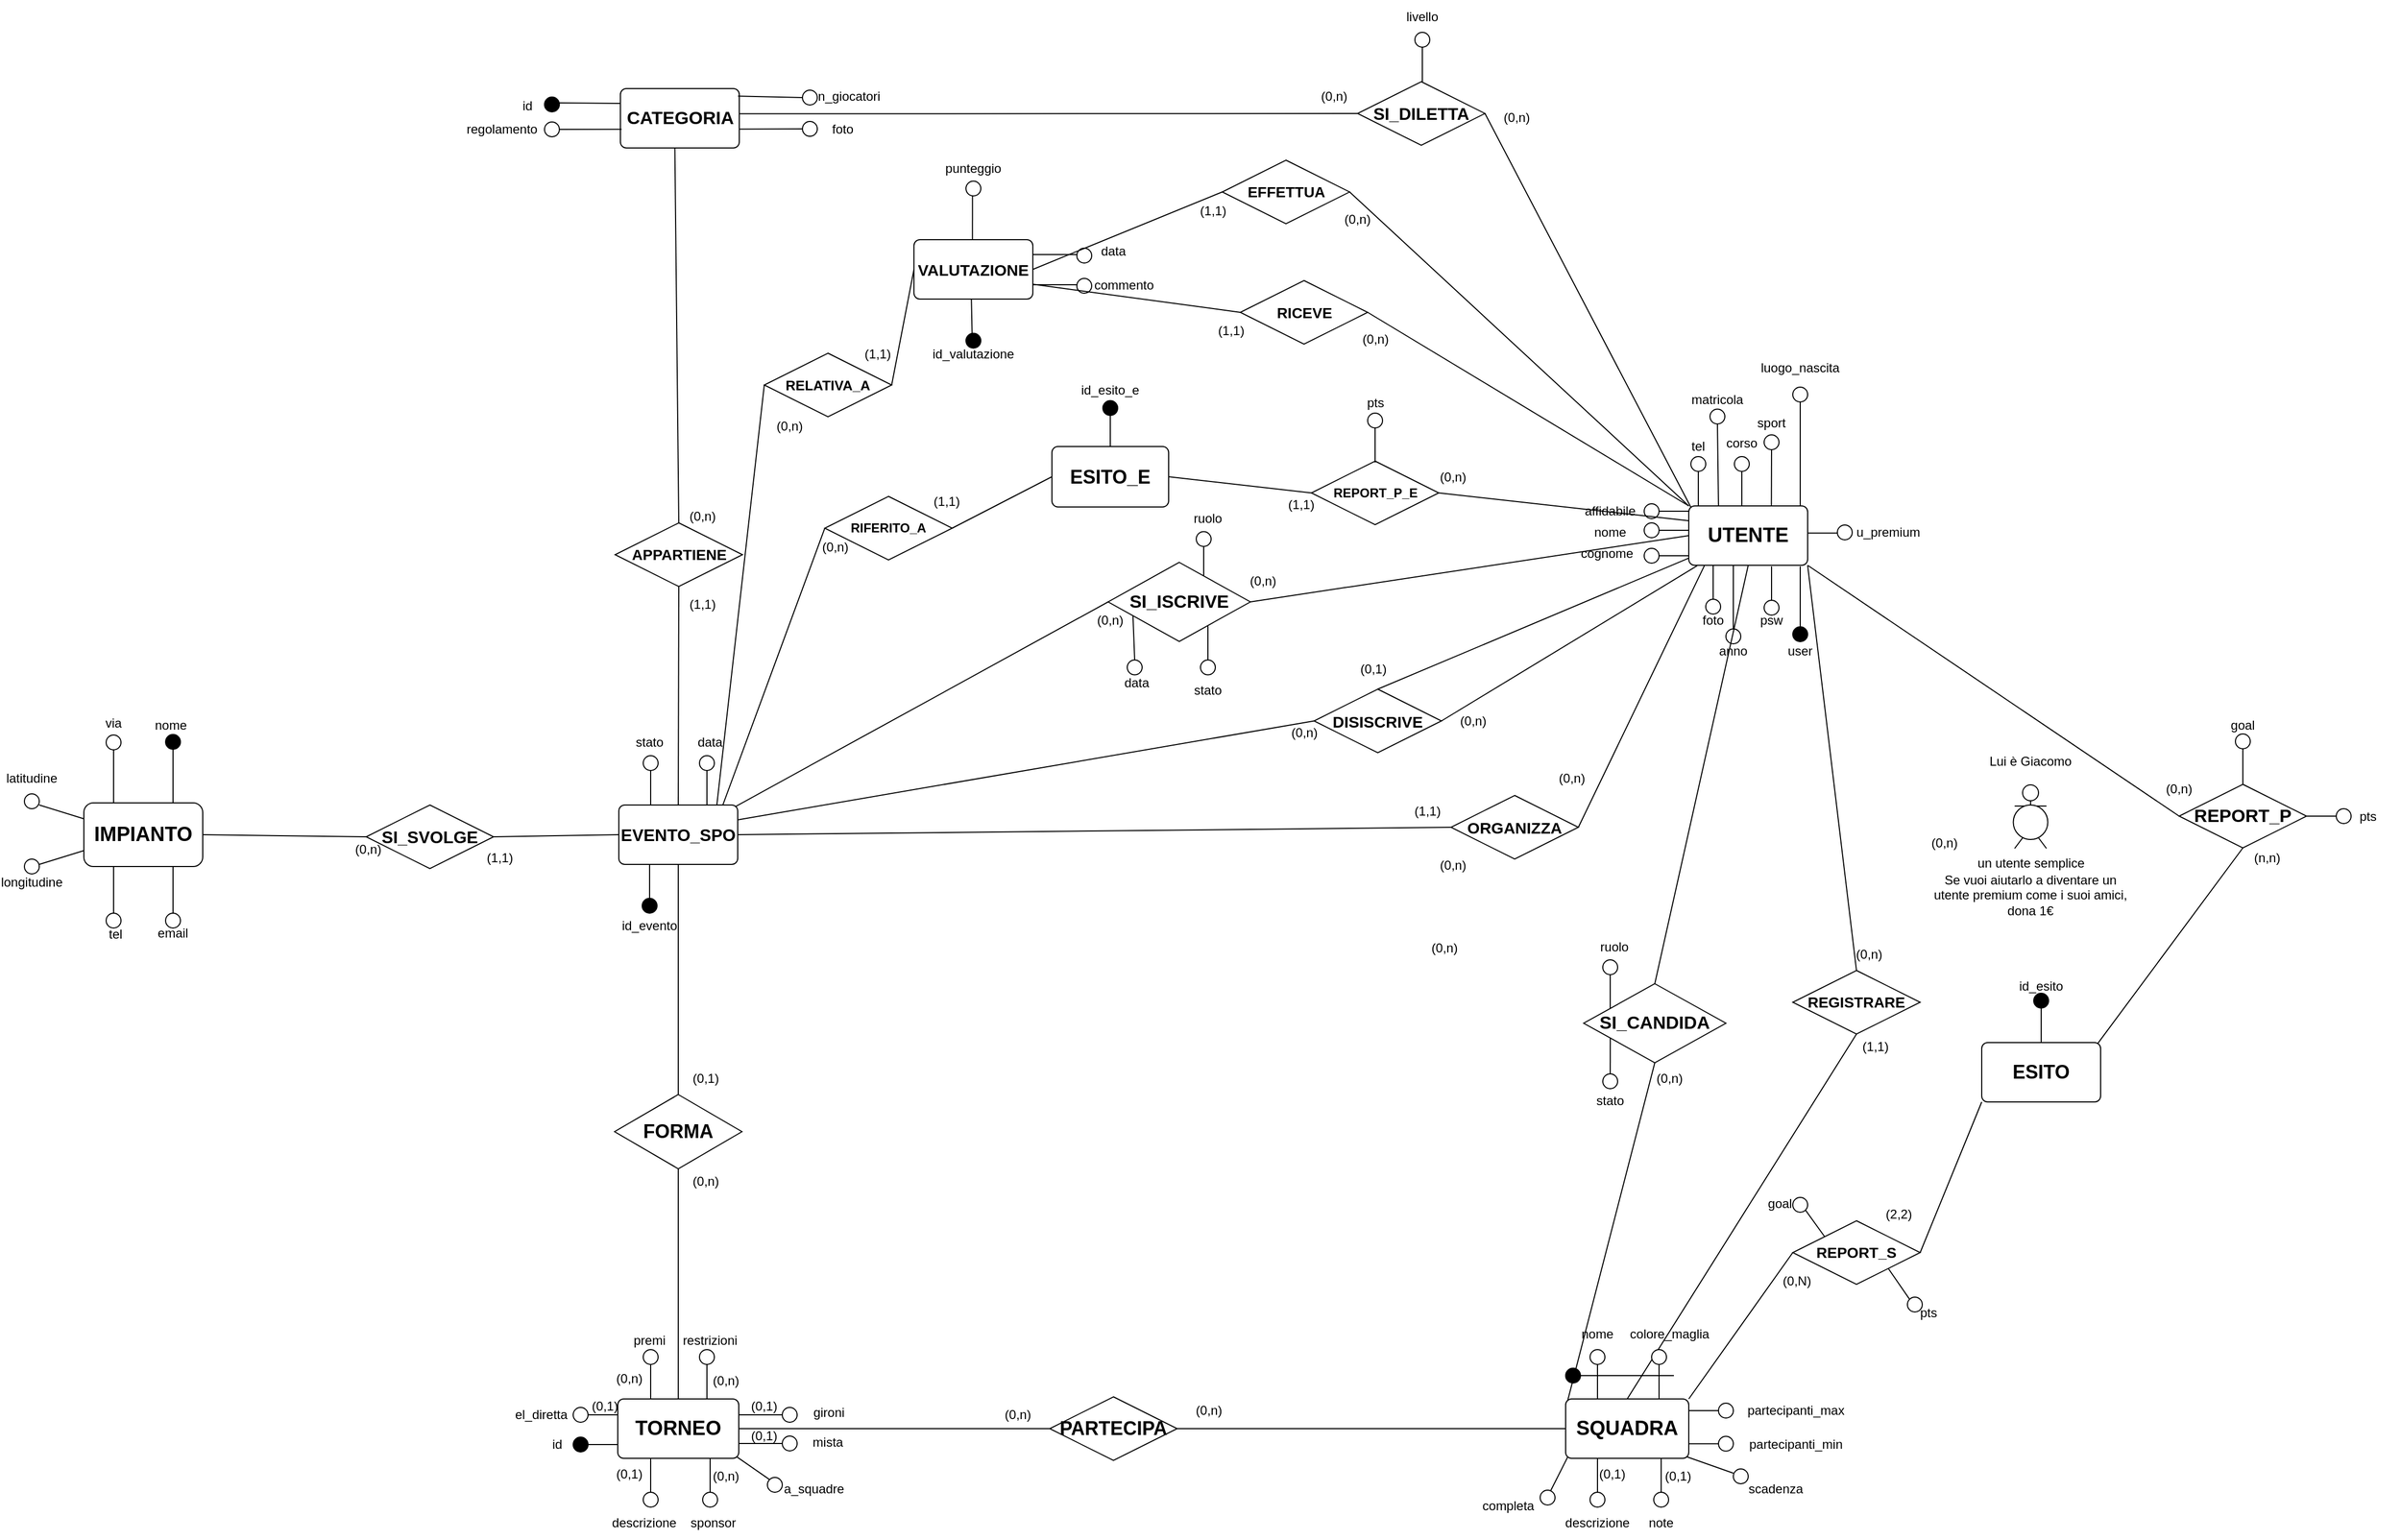 <mxfile version="24.5.3" type="github">
  <diagram name="Pagina-1" id="-63KWE2EBDfRpYx0gYa-">
    <mxGraphModel dx="3249" dy="1454" grid="1" gridSize="14" guides="1" tooltips="1" connect="1" arrows="1" fold="1" page="0" pageScale="1" pageWidth="827" pageHeight="1169" background="none" math="0" shadow="0">
      <root>
        <mxCell id="0" />
        <mxCell id="1" parent="0" />
        <mxCell id="_PPmYWHMmeneKtp0pq9--51" value="" style="endArrow=none;html=1;rounded=0;exitX=1;exitY=0.5;exitDx=0;exitDy=0;entryX=0;entryY=0.5;entryDx=0;entryDy=0;" parent="1" source="_PPmYWHMmeneKtp0pq9--49" target="2d3XpBuDdh4GmcxXIJYH-4" edge="1">
          <mxGeometry width="50" height="50" relative="1" as="geometry">
            <mxPoint x="168" y="330" as="sourcePoint" />
            <mxPoint x="218" y="280" as="targetPoint" />
          </mxGeometry>
        </mxCell>
        <mxCell id="2d3XpBuDdh4GmcxXIJYH-4" value="&lt;div style=&quot;text-align: justify;&quot;&gt;&lt;span style=&quot;background-color: initial;&quot;&gt;&lt;b style=&quot;&quot;&gt;&lt;font style=&quot;font-size: 19px;&quot;&gt;UTENTE&lt;/font&gt;&lt;/b&gt;&lt;/span&gt;&lt;/div&gt;" style="rounded=1;arcSize=10;whiteSpace=wrap;html=1;align=center;" parent="1" vertex="1">
          <mxGeometry x="448" y="278" width="112" height="56" as="geometry" />
        </mxCell>
        <mxCell id="2d3XpBuDdh4GmcxXIJYH-8" value="user" style="text;html=1;align=center;verticalAlign=middle;whiteSpace=wrap;rounded=0;" parent="1" vertex="1">
          <mxGeometry x="523" y="400" width="60" height="29" as="geometry" />
        </mxCell>
        <mxCell id="2d3XpBuDdh4GmcxXIJYH-9" value="psw" style="text;html=1;align=center;verticalAlign=middle;whiteSpace=wrap;rounded=0;" parent="1" vertex="1">
          <mxGeometry x="496" y="371" width="60" height="29" as="geometry" />
        </mxCell>
        <mxCell id="2d3XpBuDdh4GmcxXIJYH-12" value="nome" style="text;html=1;align=center;verticalAlign=middle;whiteSpace=wrap;rounded=0;" parent="1" vertex="1">
          <mxGeometry x="344" y="288" width="60" height="30" as="geometry" />
        </mxCell>
        <mxCell id="2d3XpBuDdh4GmcxXIJYH-13" value="cognome" style="text;html=1;align=center;verticalAlign=middle;whiteSpace=wrap;rounded=0;" parent="1" vertex="1">
          <mxGeometry x="341" y="308" width="60" height="30" as="geometry" />
        </mxCell>
        <mxCell id="2d3XpBuDdh4GmcxXIJYH-17" value="anno" style="text;html=1;align=center;verticalAlign=middle;whiteSpace=wrap;rounded=0;" parent="1" vertex="1">
          <mxGeometry x="460" y="400" width="60" height="30" as="geometry" />
        </mxCell>
        <mxCell id="2d3XpBuDdh4GmcxXIJYH-18" value="luogo_&lt;span style=&quot;background-color: initial;&quot;&gt;nascita&lt;/span&gt;" style="text;html=1;align=center;verticalAlign=middle;whiteSpace=wrap;rounded=0;" parent="1" vertex="1">
          <mxGeometry x="523" y="133" width="60" height="30" as="geometry" />
        </mxCell>
        <mxCell id="2d3XpBuDdh4GmcxXIJYH-19" value="foto" style="text;html=1;align=center;verticalAlign=middle;whiteSpace=wrap;rounded=0;" parent="1" vertex="1">
          <mxGeometry x="441" y="371.5" width="60" height="28" as="geometry" />
        </mxCell>
        <mxCell id="2d3XpBuDdh4GmcxXIJYH-23" value="tel" style="text;html=1;align=center;verticalAlign=middle;whiteSpace=wrap;rounded=0;" parent="1" vertex="1">
          <mxGeometry x="427" y="207" width="60" height="30" as="geometry" />
        </mxCell>
        <mxCell id="2d3XpBuDdh4GmcxXIJYH-24" value="matricola" style="text;html=1;align=center;verticalAlign=middle;whiteSpace=wrap;rounded=0;" parent="1" vertex="1">
          <mxGeometry x="445" y="163" width="60" height="30" as="geometry" />
        </mxCell>
        <mxCell id="2d3XpBuDdh4GmcxXIJYH-25" value="corso" style="text;html=1;align=center;verticalAlign=middle;whiteSpace=wrap;rounded=0;" parent="1" vertex="1">
          <mxGeometry x="468" y="204" width="60" height="30" as="geometry" />
        </mxCell>
        <mxCell id="2d3XpBuDdh4GmcxXIJYH-27" value="" style="ellipse;whiteSpace=wrap;html=1;align=center;aspect=fixed;fillColor=none;strokeColor=none;resizable=0;perimeter=centerPerimeter;rotatable=0;allowArrows=0;points=[];outlineConnect=1;" parent="1" vertex="1">
          <mxGeometry x="35" y="349.25" width="10" height="10" as="geometry" />
        </mxCell>
        <mxCell id="2d3XpBuDdh4GmcxXIJYH-35" value="&lt;b&gt;&lt;font style=&quot;font-size: 15px;&quot;&gt;ORGANIZZA&lt;/font&gt;&lt;/b&gt;" style="shape=rhombus;perimeter=rhombusPerimeter;whiteSpace=wrap;html=1;align=center;" parent="1" vertex="1">
          <mxGeometry x="224" y="551" width="120" height="60" as="geometry" />
        </mxCell>
        <mxCell id="2d3XpBuDdh4GmcxXIJYH-36" value="" style="endArrow=none;html=1;rounded=0;entryX=0.131;entryY=1.008;entryDx=0;entryDy=0;exitX=1;exitY=0.5;exitDx=0;exitDy=0;entryPerimeter=0;" parent="1" source="2d3XpBuDdh4GmcxXIJYH-35" target="2d3XpBuDdh4GmcxXIJYH-4" edge="1">
          <mxGeometry width="50" height="50" relative="1" as="geometry">
            <mxPoint x="-14" y="624" as="sourcePoint" />
            <mxPoint x="334" y="588" as="targetPoint" />
          </mxGeometry>
        </mxCell>
        <mxCell id="2d3XpBuDdh4GmcxXIJYH-37" value="&lt;b&gt;&lt;font style=&quot;font-size: 16px;&quot;&gt;EVENTO_SPO&lt;/font&gt;&lt;/b&gt;" style="rounded=1;arcSize=10;whiteSpace=wrap;html=1;align=center;" parent="1" vertex="1">
          <mxGeometry x="-560" y="560" width="112" height="56" as="geometry" />
        </mxCell>
        <mxCell id="2d3XpBuDdh4GmcxXIJYH-38" value="" style="endArrow=none;html=1;rounded=0;entryX=0;entryY=0.5;entryDx=0;entryDy=0;exitX=1;exitY=0.5;exitDx=0;exitDy=0;" parent="1" source="2d3XpBuDdh4GmcxXIJYH-37" target="2d3XpBuDdh4GmcxXIJYH-35" edge="1">
          <mxGeometry width="50" height="50" relative="1" as="geometry">
            <mxPoint x="-322" y="624" as="sourcePoint" />
            <mxPoint x="-272" y="574" as="targetPoint" />
          </mxGeometry>
        </mxCell>
        <mxCell id="2d3XpBuDdh4GmcxXIJYH-40" value="id_evento" style="text;html=1;align=center;verticalAlign=middle;whiteSpace=wrap;rounded=0;" parent="1" vertex="1">
          <mxGeometry x="-561" y="659" width="60" height="30" as="geometry" />
        </mxCell>
        <mxCell id="2d3XpBuDdh4GmcxXIJYH-43" value="data" style="text;html=1;align=center;verticalAlign=middle;whiteSpace=wrap;rounded=0;" parent="1" vertex="1">
          <mxGeometry x="-504" y="485.5" width="60" height="30" as="geometry" />
        </mxCell>
        <mxCell id="2d3XpBuDdh4GmcxXIJYH-44" value="stato" style="text;html=1;align=center;verticalAlign=middle;whiteSpace=wrap;rounded=0;" parent="1" vertex="1">
          <mxGeometry x="-561" y="486" width="60" height="30" as="geometry" />
        </mxCell>
        <mxCell id="2d3XpBuDdh4GmcxXIJYH-45" value="&lt;b&gt;&lt;font style=&quot;font-size: 19px;&quot;&gt;IMPIANTO&lt;/font&gt;&lt;/b&gt;" style="rounded=1;whiteSpace=wrap;html=1;direction=east;" parent="1" vertex="1">
          <mxGeometry x="-1064" y="558" width="112" height="60" as="geometry" />
        </mxCell>
        <mxCell id="2d3XpBuDdh4GmcxXIJYH-47" value="&lt;b&gt;&lt;font style=&quot;font-size: 16px;&quot;&gt;SI_SVOLGE&lt;/font&gt;&lt;/b&gt;" style="shape=rhombus;perimeter=rhombusPerimeter;whiteSpace=wrap;html=1;align=center;" parent="1" vertex="1">
          <mxGeometry x="-798" y="560" width="120" height="60" as="geometry" />
        </mxCell>
        <mxCell id="2d3XpBuDdh4GmcxXIJYH-49" value="" style="endArrow=none;html=1;rounded=0;entryX=1;entryY=0.5;entryDx=0;entryDy=0;exitX=0;exitY=0.5;exitDx=0;exitDy=0;" parent="1" source="2d3XpBuDdh4GmcxXIJYH-37" target="2d3XpBuDdh4GmcxXIJYH-47" edge="1">
          <mxGeometry width="50" height="50" relative="1" as="geometry">
            <mxPoint x="-532" y="498" as="sourcePoint" />
            <mxPoint x="-482" y="448" as="targetPoint" />
          </mxGeometry>
        </mxCell>
        <mxCell id="2d3XpBuDdh4GmcxXIJYH-55" value="nome" style="text;html=1;align=center;verticalAlign=middle;whiteSpace=wrap;rounded=0;direction=east;" parent="1" vertex="1">
          <mxGeometry x="-1012" y="469.5" width="60" height="30" as="geometry" />
        </mxCell>
        <mxCell id="2d3XpBuDdh4GmcxXIJYH-61" value="via" style="text;html=1;align=center;verticalAlign=middle;whiteSpace=wrap;rounded=0;direction=east;" parent="1" vertex="1">
          <mxGeometry x="-1066" y="468" width="60" height="30" as="geometry" />
        </mxCell>
        <mxCell id="2d3XpBuDdh4GmcxXIJYH-65" value="tel" style="text;html=1;align=center;verticalAlign=middle;whiteSpace=wrap;rounded=0;direction=east;" parent="1" vertex="1">
          <mxGeometry x="-1064" y="667" width="60" height="30" as="geometry" />
        </mxCell>
        <mxCell id="2d3XpBuDdh4GmcxXIJYH-66" value="email" style="text;html=1;align=center;verticalAlign=top;whiteSpace=wrap;rounded=0;direction=east;" parent="1" vertex="1">
          <mxGeometry x="-1010" y="667" width="60" height="30" as="geometry" />
        </mxCell>
        <mxCell id="c_5whPo5ll7_a1Px60WQ-2" value="&lt;b&gt;&lt;font style=&quot;font-size: 17px;&quot;&gt;CATEGORIA&lt;/font&gt;&lt;/b&gt;" style="rounded=1;arcSize=10;whiteSpace=wrap;html=1;align=center;" parent="1" vertex="1">
          <mxGeometry x="-558.5" y="-115.5" width="112" height="56" as="geometry" />
        </mxCell>
        <mxCell id="c_5whPo5ll7_a1Px60WQ-7" value="id" style="text;html=1;align=center;verticalAlign=middle;whiteSpace=wrap;rounded=0;" parent="1" vertex="1">
          <mxGeometry x="-676" y="-114" width="60" height="30" as="geometry" />
        </mxCell>
        <mxCell id="c_5whPo5ll7_a1Px60WQ-8" value="n_giocatori" style="text;html=1;align=center;verticalAlign=middle;whiteSpace=wrap;rounded=0;" parent="1" vertex="1">
          <mxGeometry x="-373" y="-123.5" width="60" height="30" as="geometry" />
        </mxCell>
        <mxCell id="c_5whPo5ll7_a1Px60WQ-9" value="regolamento" style="text;html=1;align=center;verticalAlign=middle;whiteSpace=wrap;rounded=0;" parent="1" vertex="1">
          <mxGeometry x="-700" y="-92" width="60" height="30" as="geometry" />
        </mxCell>
        <mxCell id="c_5whPo5ll7_a1Px60WQ-12" value="foto" style="text;html=1;align=center;verticalAlign=middle;whiteSpace=wrap;rounded=0;" parent="1" vertex="1">
          <mxGeometry x="-379" y="-92" width="60" height="30" as="geometry" />
        </mxCell>
        <mxCell id="c_5whPo5ll7_a1Px60WQ-14" value="&lt;b&gt;&lt;font style=&quot;font-size: 14px;&quot;&gt;APPARTIENE&lt;/font&gt;&lt;/b&gt;" style="shape=rhombus;perimeter=rhombusPerimeter;whiteSpace=wrap;html=1;align=center;" parent="1" vertex="1">
          <mxGeometry x="-563.5" y="294" width="120" height="60" as="geometry" />
        </mxCell>
        <mxCell id="c_5whPo5ll7_a1Px60WQ-15" value="" style="endArrow=none;html=1;rounded=0;entryX=0.5;entryY=0;entryDx=0;entryDy=0;exitX=0.458;exitY=1.003;exitDx=0;exitDy=0;exitPerimeter=0;" parent="1" source="c_5whPo5ll7_a1Px60WQ-2" target="c_5whPo5ll7_a1Px60WQ-14" edge="1">
          <mxGeometry width="50" height="50" relative="1" as="geometry">
            <mxPoint x="-905.5" y="144.75" as="sourcePoint" />
            <mxPoint x="-141.5" y="424.75" as="targetPoint" />
          </mxGeometry>
        </mxCell>
        <mxCell id="c_5whPo5ll7_a1Px60WQ-16" value="" style="endArrow=none;html=1;rounded=0;entryX=0.5;entryY=0;entryDx=0;entryDy=0;exitX=0.5;exitY=1;exitDx=0;exitDy=0;" parent="1" source="c_5whPo5ll7_a1Px60WQ-14" target="2d3XpBuDdh4GmcxXIJYH-37" edge="1">
          <mxGeometry width="50" height="50" relative="1" as="geometry">
            <mxPoint x="-784" y="392" as="sourcePoint" />
            <mxPoint x="-616" y="390.5" as="targetPoint" />
          </mxGeometry>
        </mxCell>
        <mxCell id="c_5whPo5ll7_a1Px60WQ-17" value="&lt;b&gt;&lt;font style=&quot;font-size: 19px;&quot;&gt;TORNEO&lt;/font&gt;&lt;/b&gt;" style="rounded=1;arcSize=10;whiteSpace=wrap;html=1;align=center;" parent="1" vertex="1">
          <mxGeometry x="-561" y="1120" width="114" height="56" as="geometry" />
        </mxCell>
        <mxCell id="c_5whPo5ll7_a1Px60WQ-19" value="&lt;b&gt;&lt;font style=&quot;font-size: 18px;&quot;&gt;FORMA&lt;/font&gt;&lt;/b&gt;" style="shape=rhombus;perimeter=rhombusPerimeter;whiteSpace=wrap;html=1;align=center;" parent="1" vertex="1">
          <mxGeometry x="-564" y="833" width="120" height="70" as="geometry" />
        </mxCell>
        <mxCell id="c_5whPo5ll7_a1Px60WQ-20" value="" style="endArrow=none;html=1;rounded=0;entryX=0.5;entryY=1;entryDx=0;entryDy=0;exitX=0.5;exitY=0;exitDx=0;exitDy=0;" parent="1" source="c_5whPo5ll7_a1Px60WQ-17" target="c_5whPo5ll7_a1Px60WQ-19" edge="1">
          <mxGeometry width="50" height="50" relative="1" as="geometry">
            <mxPoint x="-490" y="1030" as="sourcePoint" />
            <mxPoint x="-440" y="980" as="targetPoint" />
          </mxGeometry>
        </mxCell>
        <mxCell id="c_5whPo5ll7_a1Px60WQ-22" value="" style="endArrow=none;html=1;rounded=0;entryX=0.5;entryY=1;entryDx=0;entryDy=0;exitX=0.5;exitY=0;exitDx=0;exitDy=0;" parent="1" source="c_5whPo5ll7_a1Px60WQ-19" target="2d3XpBuDdh4GmcxXIJYH-37" edge="1">
          <mxGeometry width="50" height="50" relative="1" as="geometry">
            <mxPoint x="-532" y="764" as="sourcePoint" />
            <mxPoint x="-482" y="714" as="targetPoint" />
          </mxGeometry>
        </mxCell>
        <mxCell id="c_5whPo5ll7_a1Px60WQ-23" style="edgeStyle=orthogonalEdgeStyle;rounded=0;orthogonalLoop=1;jettySize=auto;html=1;exitX=0.5;exitY=1;exitDx=0;exitDy=0;" parent="1" source="c_5whPo5ll7_a1Px60WQ-19" target="c_5whPo5ll7_a1Px60WQ-19" edge="1">
          <mxGeometry relative="1" as="geometry" />
        </mxCell>
        <mxCell id="c_5whPo5ll7_a1Px60WQ-29" value="id" style="text;html=1;align=center;verticalAlign=middle;whiteSpace=wrap;rounded=0;" parent="1" vertex="1">
          <mxGeometry x="-648" y="1148" width="60" height="30" as="geometry" />
        </mxCell>
        <mxCell id="c_5whPo5ll7_a1Px60WQ-30" value="sponsor" style="text;html=1;align=center;verticalAlign=middle;whiteSpace=wrap;rounded=0;" parent="1" vertex="1">
          <mxGeometry x="-501" y="1222" width="60" height="30" as="geometry" />
        </mxCell>
        <mxCell id="c_5whPo5ll7_a1Px60WQ-31" value="descrizione" style="text;html=1;align=center;verticalAlign=middle;whiteSpace=wrap;rounded=0;" parent="1" vertex="1">
          <mxGeometry x="-566" y="1222" width="60" height="30" as="geometry" />
        </mxCell>
        <mxCell id="c_5whPo5ll7_a1Px60WQ-32" value="restrizioni" style="text;html=1;align=center;verticalAlign=middle;whiteSpace=wrap;rounded=0;" parent="1" vertex="1">
          <mxGeometry x="-504" y="1050" width="60" height="30" as="geometry" />
        </mxCell>
        <mxCell id="c_5whPo5ll7_a1Px60WQ-33" value="premi" style="text;html=1;align=center;verticalAlign=middle;whiteSpace=wrap;rounded=0;" parent="1" vertex="1">
          <mxGeometry x="-561" y="1050" width="60" height="30" as="geometry" />
        </mxCell>
        <mxCell id="c_5whPo5ll7_a1Px60WQ-47" value="&lt;font style=&quot;font-size: 14px;&quot;&gt;&lt;b&gt;REGISTRARE&lt;/b&gt;&lt;/font&gt;" style="shape=rhombus;perimeter=rhombusPerimeter;whiteSpace=wrap;html=1;align=center;" parent="1" vertex="1">
          <mxGeometry x="546" y="716" width="120" height="60" as="geometry" />
        </mxCell>
        <mxCell id="c_5whPo5ll7_a1Px60WQ-48" value="&lt;b&gt;&lt;font style=&quot;font-size: 19px;&quot;&gt;SQUADRA&lt;/font&gt;&lt;/b&gt;" style="rounded=1;arcSize=10;whiteSpace=wrap;html=1;align=center;" parent="1" vertex="1">
          <mxGeometry x="332" y="1120" width="116" height="56" as="geometry" />
        </mxCell>
        <mxCell id="c_5whPo5ll7_a1Px60WQ-49" value="" style="endArrow=none;html=1;rounded=0;entryX=1;entryY=1;entryDx=0;entryDy=0;exitX=0.5;exitY=0;exitDx=0;exitDy=0;" parent="1" source="c_5whPo5ll7_a1Px60WQ-47" target="2d3XpBuDdh4GmcxXIJYH-4" edge="1">
          <mxGeometry width="50" height="50" relative="1" as="geometry">
            <mxPoint x="318" y="764" as="sourcePoint" />
            <mxPoint x="390" y="616.0" as="targetPoint" />
          </mxGeometry>
        </mxCell>
        <mxCell id="c_5whPo5ll7_a1Px60WQ-50" value="" style="endArrow=none;html=1;rounded=0;entryX=0.5;entryY=1;entryDx=0;entryDy=0;exitX=0.5;exitY=0;exitDx=0;exitDy=0;" parent="1" source="c_5whPo5ll7_a1Px60WQ-48" target="c_5whPo5ll7_a1Px60WQ-47" edge="1">
          <mxGeometry width="50" height="50" relative="1" as="geometry">
            <mxPoint x="388" y="1044" as="sourcePoint" />
            <mxPoint x="438" y="994" as="targetPoint" />
          </mxGeometry>
        </mxCell>
        <mxCell id="c_5whPo5ll7_a1Px60WQ-60" value="nome" style="text;html=1;align=center;verticalAlign=middle;whiteSpace=wrap;rounded=0;" parent="1" vertex="1">
          <mxGeometry x="332" y="1043.5" width="60" height="30" as="geometry" />
        </mxCell>
        <mxCell id="c_5whPo5ll7_a1Px60WQ-61" value="colore_maglia" style="text;html=1;align=center;verticalAlign=middle;whiteSpace=wrap;rounded=0;" parent="1" vertex="1">
          <mxGeometry x="400" y="1043.5" width="60" height="30" as="geometry" />
        </mxCell>
        <mxCell id="c_5whPo5ll7_a1Px60WQ-62" value="partecipanti_max" style="text;html=1;align=center;verticalAlign=middle;whiteSpace=wrap;rounded=0;" parent="1" vertex="1">
          <mxGeometry x="519" y="1116" width="60" height="30" as="geometry" />
        </mxCell>
        <mxCell id="c_5whPo5ll7_a1Px60WQ-63" value="partecipanti_min" style="text;html=1;align=center;verticalAlign=middle;whiteSpace=wrap;rounded=0;" parent="1" vertex="1">
          <mxGeometry x="519" y="1148" width="60" height="30" as="geometry" />
        </mxCell>
        <mxCell id="c_5whPo5ll7_a1Px60WQ-64" value="descrizione" style="text;html=1;align=center;verticalAlign=middle;whiteSpace=wrap;rounded=0;" parent="1" vertex="1">
          <mxGeometry x="332" y="1222" width="60" height="30" as="geometry" />
        </mxCell>
        <mxCell id="c_5whPo5ll7_a1Px60WQ-66" value="note" style="text;html=1;align=center;verticalAlign=middle;whiteSpace=wrap;rounded=0;" parent="1" vertex="1">
          <mxGeometry x="392" y="1222" width="60" height="30" as="geometry" />
        </mxCell>
        <mxCell id="c_5whPo5ll7_a1Px60WQ-84" value="data" style="text;html=1;align=center;verticalAlign=middle;whiteSpace=wrap;rounded=0;" parent="1" vertex="1">
          <mxGeometry x="-123.95" y="22.5" width="60" height="30" as="geometry" />
        </mxCell>
        <mxCell id="c_5whPo5ll7_a1Px60WQ-86" value="punteggio" style="text;html=1;align=center;verticalAlign=middle;whiteSpace=wrap;rounded=0;" parent="1" vertex="1">
          <mxGeometry x="-255.95" y="-55.25" width="60" height="30" as="geometry" />
        </mxCell>
        <mxCell id="p33J7JNSHubDcJJtzhHf-7" value="latitudine" style="text;html=1;align=center;verticalAlign=middle;whiteSpace=wrap;rounded=0;direction=east;" parent="1" vertex="1">
          <mxGeometry x="-1143" y="519.5" width="60" height="30" as="geometry" />
        </mxCell>
        <mxCell id="p33J7JNSHubDcJJtzhHf-8" value="longitudine" style="text;html=1;align=center;verticalAlign=middle;whiteSpace=wrap;rounded=0;direction=east;" parent="1" vertex="1">
          <mxGeometry x="-1143" y="618" width="60" height="30" as="geometry" />
        </mxCell>
        <mxCell id="p33J7JNSHubDcJJtzhHf-17" value="ruolo" style="text;html=1;align=center;verticalAlign=middle;whiteSpace=wrap;rounded=0;" parent="1" vertex="1">
          <mxGeometry x="-35" y="274.75" width="60" height="30" as="geometry" />
        </mxCell>
        <mxCell id="p33J7JNSHubDcJJtzhHf-18" value="data" style="text;html=1;align=center;verticalAlign=middle;whiteSpace=wrap;rounded=0;" parent="1" vertex="1">
          <mxGeometry x="-102" y="430" width="60" height="30" as="geometry" />
        </mxCell>
        <mxCell id="p33J7JNSHubDcJJtzhHf-20" value="&lt;b&gt;&lt;font style=&quot;font-size: 18px;&quot;&gt;ESITO&lt;/font&gt;&lt;/b&gt;" style="rounded=1;arcSize=10;whiteSpace=wrap;html=1;align=center;" parent="1" vertex="1">
          <mxGeometry x="724" y="784" width="112" height="56" as="geometry" />
        </mxCell>
        <mxCell id="p33J7JNSHubDcJJtzhHf-53" value="goal" style="text;html=1;align=center;verticalAlign=middle;whiteSpace=wrap;rounded=0;" parent="1" vertex="1">
          <mxGeometry x="940" y="469.5" width="60" height="30" as="geometry" />
        </mxCell>
        <mxCell id="p33J7JNSHubDcJJtzhHf-54" value="pts" style="text;html=1;align=center;verticalAlign=middle;whiteSpace=wrap;rounded=0;" parent="1" vertex="1">
          <mxGeometry x="1058" y="555.5" width="60" height="30" as="geometry" />
        </mxCell>
        <mxCell id="p33J7JNSHubDcJJtzhHf-55" value="" style="endArrow=none;html=1;rounded=0;exitX=0.973;exitY=0.024;exitDx=0;exitDy=0;entryX=0.5;entryY=1;entryDx=0;entryDy=0;exitPerimeter=0;" parent="1" source="p33J7JNSHubDcJJtzhHf-20" target="Q12W83flebK6DkI4KkJT-18" edge="1">
          <mxGeometry width="50" height="50" relative="1" as="geometry">
            <mxPoint x="849.998" y="783.904" as="sourcePoint" />
            <mxPoint x="858.54" y="779.625" as="targetPoint" />
          </mxGeometry>
        </mxCell>
        <mxCell id="p33J7JNSHubDcJJtzhHf-61" value="id_esito" style="text;html=1;align=center;verticalAlign=middle;whiteSpace=wrap;rounded=0;" parent="1" vertex="1">
          <mxGeometry x="750" y="716" width="60" height="30" as="geometry" />
        </mxCell>
        <mxCell id="Nxy0P4lHTAv6eegYPjBZ-17" value="stato" style="text;html=1;align=center;verticalAlign=middle;whiteSpace=wrap;rounded=0;" parent="1" vertex="1">
          <mxGeometry x="-35" y="437.25" width="60" height="30" as="geometry" />
        </mxCell>
        <mxCell id="Nxy0P4lHTAv6eegYPjBZ-18" value="&lt;b&gt;&lt;font style=&quot;font-size: 18px;&quot;&gt;PARTECIPA&lt;/font&gt;&lt;/b&gt;" style="shape=rhombus;perimeter=rhombusPerimeter;whiteSpace=wrap;html=1;align=center;" parent="1" vertex="1">
          <mxGeometry x="-154" y="1118" width="120" height="60" as="geometry" />
        </mxCell>
        <mxCell id="Nxy0P4lHTAv6eegYPjBZ-22" value="" style="endArrow=none;html=1;rounded=0;exitX=1;exitY=0.5;exitDx=0;exitDy=0;entryX=0;entryY=0.5;entryDx=0;entryDy=0;" parent="1" source="c_5whPo5ll7_a1Px60WQ-17" target="Nxy0P4lHTAv6eegYPjBZ-18" edge="1">
          <mxGeometry width="50" height="50" relative="1" as="geometry">
            <mxPoint x="-392" y="1142" as="sourcePoint" />
            <mxPoint x="-342" y="1092" as="targetPoint" />
          </mxGeometry>
        </mxCell>
        <mxCell id="Nxy0P4lHTAv6eegYPjBZ-23" value="" style="endArrow=none;html=1;rounded=0;exitX=1;exitY=0.5;exitDx=0;exitDy=0;entryX=0;entryY=0.5;entryDx=0;entryDy=0;" parent="1" source="Nxy0P4lHTAv6eegYPjBZ-18" target="c_5whPo5ll7_a1Px60WQ-48" edge="1">
          <mxGeometry width="50" height="50" relative="1" as="geometry">
            <mxPoint x="-168" y="1086" as="sourcePoint" />
            <mxPoint x="-118" y="1036" as="targetPoint" />
          </mxGeometry>
        </mxCell>
        <mxCell id="Nxy0P4lHTAv6eegYPjBZ-43" value="affidabile" style="text;html=1;align=center;verticalAlign=middle;whiteSpace=wrap;rounded=0;" parent="1" vertex="1">
          <mxGeometry x="344" y="268" width="60" height="30" as="geometry" />
        </mxCell>
        <mxCell id="Nxy0P4lHTAv6eegYPjBZ-52" value="sport" style="text;html=1;align=center;verticalAlign=middle;whiteSpace=wrap;rounded=0;" parent="1" vertex="1">
          <mxGeometry x="496" y="185" width="60" height="30" as="geometry" />
        </mxCell>
        <mxCell id="Nxy0P4lHTAv6eegYPjBZ-73" value="(0,n)" style="text;html=1;align=center;verticalAlign=middle;whiteSpace=wrap;rounded=0;" parent="1" vertex="1">
          <mxGeometry x="588" y="686" width="60" height="30" as="geometry" />
        </mxCell>
        <mxCell id="Nxy0P4lHTAv6eegYPjBZ-74" value="(1,1)" style="text;html=1;align=center;verticalAlign=middle;whiteSpace=wrap;rounded=0;" parent="1" vertex="1">
          <mxGeometry x="594" y="773" width="60" height="30" as="geometry" />
        </mxCell>
        <mxCell id="Nxy0P4lHTAv6eegYPjBZ-77" value="(0,n)" style="text;html=1;align=center;verticalAlign=middle;whiteSpace=wrap;rounded=0;" parent="1" vertex="1">
          <mxGeometry x="-34" y="1116" width="60" height="30" as="geometry" />
        </mxCell>
        <mxCell id="Nxy0P4lHTAv6eegYPjBZ-78" value="(0,n)" style="text;html=1;align=center;verticalAlign=middle;whiteSpace=wrap;rounded=0;" parent="1" vertex="1">
          <mxGeometry x="-214" y="1120" width="60" height="30" as="geometry" />
        </mxCell>
        <mxCell id="Nxy0P4lHTAv6eegYPjBZ-79" value="(0,1)" style="text;html=1;align=center;verticalAlign=middle;whiteSpace=wrap;rounded=0;" parent="1" vertex="1">
          <mxGeometry x="-508" y="803" width="60" height="30" as="geometry" />
        </mxCell>
        <mxCell id="Nxy0P4lHTAv6eegYPjBZ-80" value="(0,n)" style="text;html=1;align=center;verticalAlign=middle;whiteSpace=wrap;rounded=0;" parent="1" vertex="1">
          <mxGeometry x="-508" y="900" width="60" height="30" as="geometry" />
        </mxCell>
        <mxCell id="Nxy0P4lHTAv6eegYPjBZ-81" value="(0,n)" style="text;html=1;align=center;verticalAlign=middle;whiteSpace=wrap;rounded=0;" parent="1" vertex="1">
          <mxGeometry x="308" y="519.5" width="60" height="30" as="geometry" />
        </mxCell>
        <mxCell id="Nxy0P4lHTAv6eegYPjBZ-82" value="(1,1)" style="text;html=1;align=center;verticalAlign=middle;whiteSpace=wrap;rounded=0;" parent="1" vertex="1">
          <mxGeometry x="172" y="551" width="60" height="30" as="geometry" />
        </mxCell>
        <mxCell id="Nxy0P4lHTAv6eegYPjBZ-83" value="(1,1)" style="text;html=1;align=center;verticalAlign=middle;whiteSpace=wrap;rounded=0;" parent="1" vertex="1">
          <mxGeometry x="-511.5" y="356" width="60" height="30" as="geometry" />
        </mxCell>
        <mxCell id="Nxy0P4lHTAv6eegYPjBZ-84" value="(0,n)" style="text;html=1;align=center;verticalAlign=middle;whiteSpace=wrap;rounded=0;" parent="1" vertex="1">
          <mxGeometry x="-511.5" y="272.5" width="60" height="30" as="geometry" />
        </mxCell>
        <mxCell id="Nxy0P4lHTAv6eegYPjBZ-85" value="(1,1)" style="text;html=1;align=center;verticalAlign=middle;whiteSpace=wrap;rounded=0;" parent="1" vertex="1">
          <mxGeometry x="-702" y="595" width="60" height="30" as="geometry" />
        </mxCell>
        <mxCell id="Nxy0P4lHTAv6eegYPjBZ-86" value="(0,n)" style="text;html=1;align=center;verticalAlign=middle;whiteSpace=wrap;rounded=0;" parent="1" vertex="1">
          <mxGeometry x="-826" y="587" width="60" height="30" as="geometry" />
        </mxCell>
        <mxCell id="Nxy0P4lHTAv6eegYPjBZ-91" value="" style="group;movable=0;resizable=0;rotatable=0;deletable=0;editable=0;locked=1;connectable=0;" parent="1" vertex="1" connectable="0">
          <mxGeometry x="672" y="504" width="196" height="163" as="geometry" />
        </mxCell>
        <mxCell id="LlNJrqZkrt-LbO2q0fCe-2" value="" style="group;movable=0;resizable=0;rotatable=0;deletable=0;editable=0;locked=1;connectable=0;" parent="Nxy0P4lHTAv6eegYPjBZ-91" vertex="1" connectable="0">
          <mxGeometry x="54" width="88" height="97" as="geometry" />
        </mxCell>
        <mxCell id="p33J7JNSHubDcJJtzhHf-26" value="un utente semplice" style="shape=umlActor;verticalLabelPosition=bottom;verticalAlign=top;html=1;movable=0;resizable=0;rotatable=0;deletable=0;editable=0;locked=1;connectable=0;" parent="LlNJrqZkrt-LbO2q0fCe-2" vertex="1">
          <mxGeometry x="29" y="37" width="30" height="60" as="geometry" />
        </mxCell>
        <mxCell id="p33J7JNSHubDcJJtzhHf-64" value="Lui è Giacomo" style="text;html=1;align=center;verticalAlign=middle;whiteSpace=wrap;rounded=0;movable=0;resizable=0;rotatable=0;deletable=0;editable=0;locked=1;connectable=0;" parent="LlNJrqZkrt-LbO2q0fCe-2" vertex="1">
          <mxGeometry width="88" height="30" as="geometry" />
        </mxCell>
        <mxCell id="Nxy0P4lHTAv6eegYPjBZ-90" value="Se vuoi aiutarlo a diventare un utente premium come i suoi amici, dona 1€&lt;div&gt;&lt;br&gt;&lt;/div&gt;" style="text;html=1;align=center;verticalAlign=middle;whiteSpace=wrap;rounded=0;movable=1;resizable=1;rotatable=1;deletable=1;editable=1;locked=0;connectable=1;" parent="Nxy0P4lHTAv6eegYPjBZ-91" vertex="1">
          <mxGeometry y="133" width="196" height="30" as="geometry" />
        </mxCell>
        <mxCell id="_PlpnI5WxaQTCf_P7hRN-1" value="" style="ellipse;whiteSpace=wrap;html=1;aspect=fixed;fillColor=#000000;" parent="1" vertex="1">
          <mxGeometry x="-630" y="-107.5" width="14" height="14" as="geometry" />
        </mxCell>
        <mxCell id="_PlpnI5WxaQTCf_P7hRN-3" value="" style="endArrow=none;html=1;rounded=0;entryX=0;entryY=0.25;entryDx=0;entryDy=0;" parent="1" target="c_5whPo5ll7_a1Px60WQ-2" edge="1">
          <mxGeometry width="50" height="50" relative="1" as="geometry">
            <mxPoint x="-616" y="-102" as="sourcePoint" />
            <mxPoint x="-950" y="-71" as="targetPoint" />
          </mxGeometry>
        </mxCell>
        <mxCell id="_PlpnI5WxaQTCf_P7hRN-4" value="" style="ellipse;whiteSpace=wrap;html=1;aspect=fixed;fillColor=#FFFFFF;" parent="1" vertex="1">
          <mxGeometry x="-387" y="-84.5" width="14" height="14" as="geometry" />
        </mxCell>
        <mxCell id="_PlpnI5WxaQTCf_P7hRN-8" value="" style="ellipse;whiteSpace=wrap;html=1;aspect=fixed;fillColor=#FFFFFF;" parent="1" vertex="1">
          <mxGeometry x="-387" y="-114" width="14" height="14" as="geometry" />
        </mxCell>
        <mxCell id="_PlpnI5WxaQTCf_P7hRN-9" value="" style="endArrow=none;html=1;rounded=0;entryX=0;entryY=0.5;entryDx=0;entryDy=0;exitX=0.989;exitY=0.127;exitDx=0;exitDy=0;exitPerimeter=0;" parent="1" source="c_5whPo5ll7_a1Px60WQ-2" target="_PlpnI5WxaQTCf_P7hRN-8" edge="1">
          <mxGeometry width="50" height="50" relative="1" as="geometry">
            <mxPoint x="-451" y="-105.5" as="sourcePoint" />
            <mxPoint x="-248" y="-109.5" as="targetPoint" />
          </mxGeometry>
        </mxCell>
        <mxCell id="_PlpnI5WxaQTCf_P7hRN-10" value="" style="ellipse;whiteSpace=wrap;html=1;aspect=fixed;fillColor=#FFFFFF;" parent="1" vertex="1">
          <mxGeometry x="-630" y="-84" width="14" height="14" as="geometry" />
        </mxCell>
        <mxCell id="_PlpnI5WxaQTCf_P7hRN-11" value="" style="endArrow=none;html=1;rounded=0;exitX=1;exitY=0.5;exitDx=0;exitDy=0;entryX=0.01;entryY=0.685;entryDx=0;entryDy=0;entryPerimeter=0;" parent="1" source="_PlpnI5WxaQTCf_P7hRN-10" target="c_5whPo5ll7_a1Px60WQ-2" edge="1">
          <mxGeometry width="50" height="50" relative="1" as="geometry">
            <mxPoint x="-992" y="-133.5" as="sourcePoint" />
            <mxPoint x="-992" y="-65.5" as="targetPoint" />
          </mxGeometry>
        </mxCell>
        <mxCell id="_PlpnI5WxaQTCf_P7hRN-12" value="" style="ellipse;whiteSpace=wrap;html=1;aspect=fixed;fillColor=#000000;" parent="1" vertex="1">
          <mxGeometry x="-538" y="648" width="14" height="14" as="geometry" />
        </mxCell>
        <mxCell id="_PlpnI5WxaQTCf_P7hRN-13" value="" style="endArrow=none;html=1;rounded=0;entryX=0.5;entryY=0;entryDx=0;entryDy=0;exitX=0.25;exitY=1;exitDx=0;exitDy=0;" parent="1" target="_PlpnI5WxaQTCf_P7hRN-12" edge="1">
          <mxGeometry width="50" height="50" relative="1" as="geometry">
            <mxPoint x="-531" y="616" as="sourcePoint" />
            <mxPoint x="-453" y="632" as="targetPoint" />
          </mxGeometry>
        </mxCell>
        <mxCell id="_PlpnI5WxaQTCf_P7hRN-22" value="" style="ellipse;whiteSpace=wrap;html=1;aspect=fixed;fillColor=#000000;direction=east;" parent="1" vertex="1">
          <mxGeometry x="-987" y="493.5" width="14" height="14" as="geometry" />
        </mxCell>
        <mxCell id="_PlpnI5WxaQTCf_P7hRN-24" value="" style="ellipse;whiteSpace=wrap;html=1;aspect=fixed;fillColor=#FFFFFF;direction=east;" parent="1" vertex="1">
          <mxGeometry x="-1043" y="494" width="14" height="14" as="geometry" />
        </mxCell>
        <mxCell id="_PlpnI5WxaQTCf_P7hRN-26" value="" style="ellipse;whiteSpace=wrap;html=1;aspect=fixed;fillColor=#FFFFFF;direction=east;" parent="1" vertex="1">
          <mxGeometry x="-1043" y="662" width="14" height="14" as="geometry" />
        </mxCell>
        <mxCell id="_PlpnI5WxaQTCf_P7hRN-27" value="" style="endArrow=none;html=1;rounded=0;entryX=0.5;entryY=0;entryDx=0;entryDy=0;exitX=0.25;exitY=1;exitDx=0;exitDy=0;" parent="1" source="2d3XpBuDdh4GmcxXIJYH-45" target="_PlpnI5WxaQTCf_P7hRN-26" edge="1">
          <mxGeometry width="50" height="50" relative="1" as="geometry">
            <mxPoint x="-1220" y="551" as="sourcePoint" />
            <mxPoint x="-1107" y="525.5" as="targetPoint" />
          </mxGeometry>
        </mxCell>
        <mxCell id="_PlpnI5WxaQTCf_P7hRN-30" value="" style="ellipse;whiteSpace=wrap;html=1;aspect=fixed;fillColor=#FFFFFF;direction=east;" parent="1" vertex="1">
          <mxGeometry x="-987" y="662" width="14" height="14" as="geometry" />
        </mxCell>
        <mxCell id="_PlpnI5WxaQTCf_P7hRN-31" value="" style="endArrow=none;html=1;rounded=0;entryX=0.5;entryY=0;entryDx=0;entryDy=0;exitX=0.75;exitY=1;exitDx=0;exitDy=0;" parent="1" source="2d3XpBuDdh4GmcxXIJYH-45" target="_PlpnI5WxaQTCf_P7hRN-30" edge="1">
          <mxGeometry width="50" height="50" relative="1" as="geometry">
            <mxPoint x="-1220" y="581" as="sourcePoint" />
            <mxPoint x="-1107" y="555.5" as="targetPoint" />
          </mxGeometry>
        </mxCell>
        <mxCell id="_PlpnI5WxaQTCf_P7hRN-32" value="" style="ellipse;whiteSpace=wrap;html=1;aspect=fixed;fillColor=#FFFFFF;direction=east;" parent="1" vertex="1">
          <mxGeometry x="-1120" y="549.5" width="14" height="14" as="geometry" />
        </mxCell>
        <mxCell id="_PlpnI5WxaQTCf_P7hRN-33" value="" style="endArrow=none;html=1;rounded=0;exitX=0;exitY=0.25;exitDx=0;exitDy=0;" parent="1" source="2d3XpBuDdh4GmcxXIJYH-45" edge="1">
          <mxGeometry width="50" height="50" relative="1" as="geometry">
            <mxPoint x="-1243" y="462.5" as="sourcePoint" />
            <mxPoint x="-1106" y="560" as="targetPoint" />
          </mxGeometry>
        </mxCell>
        <mxCell id="_PlpnI5WxaQTCf_P7hRN-34" value="" style="ellipse;whiteSpace=wrap;html=1;aspect=fixed;fillColor=#FFFFFF;direction=east;" parent="1" vertex="1">
          <mxGeometry x="-1120" y="611" width="14" height="14" as="geometry" />
        </mxCell>
        <mxCell id="_PlpnI5WxaQTCf_P7hRN-36" value="" style="ellipse;whiteSpace=wrap;html=1;aspect=fixed;fillColor=#FFFFFF;" parent="1" vertex="1">
          <mxGeometry x="-537" y="513.5" width="14" height="14" as="geometry" />
        </mxCell>
        <mxCell id="_PlpnI5WxaQTCf_P7hRN-37" value="" style="endArrow=none;html=1;rounded=0;exitX=0.5;exitY=1;exitDx=0;exitDy=0;" parent="1" source="_PlpnI5WxaQTCf_P7hRN-36" edge="1">
          <mxGeometry width="50" height="50" relative="1" as="geometry">
            <mxPoint x="-530" y="501.5" as="sourcePoint" />
            <mxPoint x="-530" y="560" as="targetPoint" />
          </mxGeometry>
        </mxCell>
        <mxCell id="_PlpnI5WxaQTCf_P7hRN-38" value="" style="ellipse;whiteSpace=wrap;html=1;aspect=fixed;fillColor=#FFFFFF;" parent="1" vertex="1">
          <mxGeometry x="-484" y="513.5" width="14" height="14" as="geometry" />
        </mxCell>
        <mxCell id="_PlpnI5WxaQTCf_P7hRN-39" value="" style="endArrow=none;html=1;rounded=0;exitX=0.5;exitY=1;exitDx=0;exitDy=0;entryX=0.25;entryY=0;entryDx=0;entryDy=0;" parent="1" source="_PlpnI5WxaQTCf_P7hRN-38" edge="1">
          <mxGeometry width="50" height="50" relative="1" as="geometry">
            <mxPoint x="-477" y="499.5" as="sourcePoint" />
            <mxPoint x="-477" y="560" as="targetPoint" />
          </mxGeometry>
        </mxCell>
        <mxCell id="_PlpnI5WxaQTCf_P7hRN-51" value="" style="ellipse;whiteSpace=wrap;html=1;aspect=fixed;fillColor=#FFFFFF;" parent="1" vertex="1">
          <mxGeometry x="-16" y="302.25" width="14" height="14" as="geometry" />
        </mxCell>
        <mxCell id="_PlpnI5WxaQTCf_P7hRN-52" value="" style="endArrow=none;html=1;rounded=0;exitX=0.5;exitY=1;exitDx=0;exitDy=0;entryX=0.25;entryY=0;entryDx=0;entryDy=0;" parent="1" source="_PlpnI5WxaQTCf_P7hRN-51" edge="1">
          <mxGeometry width="50" height="50" relative="1" as="geometry">
            <mxPoint x="-9" y="288.25" as="sourcePoint" />
            <mxPoint x="-9" y="348.75" as="targetPoint" />
          </mxGeometry>
        </mxCell>
        <mxCell id="_PlpnI5WxaQTCf_P7hRN-55" value="" style="ellipse;whiteSpace=wrap;html=1;aspect=fixed;fillColor=none;" parent="1" vertex="1">
          <mxGeometry x="-81" y="423.25" width="14" height="14" as="geometry" />
        </mxCell>
        <mxCell id="_PlpnI5WxaQTCf_P7hRN-56" value="" style="endArrow=none;html=1;rounded=0;entryX=0.5;entryY=0;entryDx=0;entryDy=0;exitX=0.5;exitY=0;exitDx=0;exitDy=0;" parent="1" source="_PlpnI5WxaQTCf_P7hRN-55" edge="1">
          <mxGeometry width="50" height="50" relative="1" as="geometry">
            <mxPoint x="-75.996" y="335.507" as="sourcePoint" />
            <mxPoint x="-75.95" y="372.75" as="targetPoint" />
          </mxGeometry>
        </mxCell>
        <mxCell id="_PlpnI5WxaQTCf_P7hRN-61" value="" style="ellipse;whiteSpace=wrap;html=1;aspect=fixed;fillColor=#FFFFFF;" parent="1" vertex="1">
          <mxGeometry x="450" y="231.5" width="14" height="14" as="geometry" />
        </mxCell>
        <mxCell id="_PlpnI5WxaQTCf_P7hRN-62" value="" style="endArrow=none;html=1;rounded=0;exitX=0.5;exitY=1;exitDx=0;exitDy=0;entryX=0.25;entryY=0;entryDx=0;entryDy=0;" parent="1" source="_PlpnI5WxaQTCf_P7hRN-61" edge="1">
          <mxGeometry width="50" height="50" relative="1" as="geometry">
            <mxPoint x="457" y="217.5" as="sourcePoint" />
            <mxPoint x="457" y="278" as="targetPoint" />
          </mxGeometry>
        </mxCell>
        <mxCell id="_PlpnI5WxaQTCf_P7hRN-63" value="" style="ellipse;whiteSpace=wrap;html=1;aspect=fixed;fillColor=#FFFFFF;" parent="1" vertex="1">
          <mxGeometry x="468" y="186.75" width="14" height="14" as="geometry" />
        </mxCell>
        <mxCell id="_PlpnI5WxaQTCf_P7hRN-64" value="" style="endArrow=none;html=1;rounded=0;exitX=0.5;exitY=1;exitDx=0;exitDy=0;entryX=0.25;entryY=0;entryDx=0;entryDy=0;" parent="1" source="_PlpnI5WxaQTCf_P7hRN-63" target="2d3XpBuDdh4GmcxXIJYH-4" edge="1">
          <mxGeometry width="50" height="50" relative="1" as="geometry">
            <mxPoint x="475" y="172.75" as="sourcePoint" />
            <mxPoint x="475" y="233.25" as="targetPoint" />
          </mxGeometry>
        </mxCell>
        <mxCell id="_PlpnI5WxaQTCf_P7hRN-65" value="" style="ellipse;whiteSpace=wrap;html=1;aspect=fixed;fillColor=#FFFFFF;" parent="1" vertex="1">
          <mxGeometry x="491" y="231.5" width="14" height="14" as="geometry" />
        </mxCell>
        <mxCell id="_PlpnI5WxaQTCf_P7hRN-66" value="" style="endArrow=none;html=1;rounded=0;exitX=0.5;exitY=1;exitDx=0;exitDy=0;entryX=0.25;entryY=0;entryDx=0;entryDy=0;" parent="1" source="_PlpnI5WxaQTCf_P7hRN-65" edge="1">
          <mxGeometry width="50" height="50" relative="1" as="geometry">
            <mxPoint x="498" y="217.5" as="sourcePoint" />
            <mxPoint x="498" y="278" as="targetPoint" />
          </mxGeometry>
        </mxCell>
        <mxCell id="_PlpnI5WxaQTCf_P7hRN-67" value="" style="ellipse;whiteSpace=wrap;html=1;aspect=fixed;fillColor=#FFFFFF;" parent="1" vertex="1">
          <mxGeometry x="519" y="211" width="14" height="14" as="geometry" />
        </mxCell>
        <mxCell id="_PlpnI5WxaQTCf_P7hRN-68" value="" style="endArrow=none;html=1;rounded=0;exitX=0.5;exitY=1;exitDx=0;exitDy=0;entryX=0.695;entryY=0.001;entryDx=0;entryDy=0;entryPerimeter=0;" parent="1" source="_PlpnI5WxaQTCf_P7hRN-67" target="2d3XpBuDdh4GmcxXIJYH-4" edge="1">
          <mxGeometry width="50" height="50" relative="1" as="geometry">
            <mxPoint x="526" y="212.5" as="sourcePoint" />
            <mxPoint x="526" y="273" as="targetPoint" />
          </mxGeometry>
        </mxCell>
        <mxCell id="_PlpnI5WxaQTCf_P7hRN-69" value="" style="ellipse;whiteSpace=wrap;html=1;aspect=fixed;fillColor=#FFFFFF;" parent="1" vertex="1">
          <mxGeometry x="546" y="166" width="14" height="14" as="geometry" />
        </mxCell>
        <mxCell id="_PlpnI5WxaQTCf_P7hRN-70" value="" style="endArrow=none;html=1;rounded=0;exitX=0.5;exitY=1;exitDx=0;exitDy=0;entryX=0.25;entryY=0;entryDx=0;entryDy=0;" parent="1" source="_PlpnI5WxaQTCf_P7hRN-69" edge="1">
          <mxGeometry width="50" height="50" relative="1" as="geometry">
            <mxPoint x="553" y="217.5" as="sourcePoint" />
            <mxPoint x="553" y="278" as="targetPoint" />
          </mxGeometry>
        </mxCell>
        <mxCell id="_PlpnI5WxaQTCf_P7hRN-71" value="" style="ellipse;whiteSpace=wrap;html=1;aspect=fixed;fillColor=#FFFFFF;" parent="1" vertex="1">
          <mxGeometry x="406" y="276" width="14" height="14" as="geometry" />
        </mxCell>
        <mxCell id="_PlpnI5WxaQTCf_P7hRN-72" value="" style="endArrow=none;html=1;rounded=0;entryX=1;entryY=0.5;entryDx=0;entryDy=0;" parent="1" target="_PlpnI5WxaQTCf_P7hRN-71" edge="1">
          <mxGeometry width="50" height="50" relative="1" as="geometry">
            <mxPoint x="448" y="283" as="sourcePoint" />
            <mxPoint x="413" y="322.5" as="targetPoint" />
          </mxGeometry>
        </mxCell>
        <mxCell id="_PlpnI5WxaQTCf_P7hRN-73" value="" style="ellipse;whiteSpace=wrap;html=1;aspect=fixed;fillColor=#FFFFFF;" parent="1" vertex="1">
          <mxGeometry x="406" y="294" width="14" height="14" as="geometry" />
        </mxCell>
        <mxCell id="_PlpnI5WxaQTCf_P7hRN-74" value="" style="endArrow=none;html=1;rounded=0;entryX=1;entryY=0.5;entryDx=0;entryDy=0;" parent="1" target="_PlpnI5WxaQTCf_P7hRN-73" edge="1">
          <mxGeometry width="50" height="50" relative="1" as="geometry">
            <mxPoint x="448" y="301" as="sourcePoint" />
            <mxPoint x="413" y="340.5" as="targetPoint" />
          </mxGeometry>
        </mxCell>
        <mxCell id="_PlpnI5WxaQTCf_P7hRN-75" value="" style="ellipse;whiteSpace=wrap;html=1;aspect=fixed;fillColor=#FFFFFF;" parent="1" vertex="1">
          <mxGeometry x="406" y="318" width="14" height="14" as="geometry" />
        </mxCell>
        <mxCell id="_PlpnI5WxaQTCf_P7hRN-76" value="" style="endArrow=none;html=1;rounded=0;entryX=1;entryY=0.5;entryDx=0;entryDy=0;" parent="1" target="_PlpnI5WxaQTCf_P7hRN-75" edge="1">
          <mxGeometry width="50" height="50" relative="1" as="geometry">
            <mxPoint x="448" y="325" as="sourcePoint" />
            <mxPoint x="413" y="364.5" as="targetPoint" />
          </mxGeometry>
        </mxCell>
        <mxCell id="_PlpnI5WxaQTCf_P7hRN-77" value="" style="ellipse;whiteSpace=wrap;html=1;aspect=fixed;fillColor=#FFFFFF;" parent="1" vertex="1">
          <mxGeometry x="464" y="366" width="14" height="14" as="geometry" />
        </mxCell>
        <mxCell id="_PlpnI5WxaQTCf_P7hRN-78" value="" style="endArrow=none;html=1;rounded=0;entryX=0.5;entryY=0;entryDx=0;entryDy=0;exitX=0.25;exitY=1;exitDx=0;exitDy=0;" parent="1" target="_PlpnI5WxaQTCf_P7hRN-77" edge="1">
          <mxGeometry width="50" height="50" relative="1" as="geometry">
            <mxPoint x="471" y="334" as="sourcePoint" />
            <mxPoint x="549" y="350" as="targetPoint" />
          </mxGeometry>
        </mxCell>
        <mxCell id="_PlpnI5WxaQTCf_P7hRN-79" value="" style="ellipse;whiteSpace=wrap;html=1;aspect=fixed;fillColor=#FFFFFF;" parent="1" vertex="1">
          <mxGeometry x="483" y="394" width="14" height="14" as="geometry" />
        </mxCell>
        <mxCell id="_PlpnI5WxaQTCf_P7hRN-80" value="" style="endArrow=none;html=1;rounded=0;entryX=0.5;entryY=0;entryDx=0;entryDy=0;exitX=0.25;exitY=1;exitDx=0;exitDy=0;" parent="1" target="_PlpnI5WxaQTCf_P7hRN-79" edge="1">
          <mxGeometry width="50" height="50" relative="1" as="geometry">
            <mxPoint x="490" y="334" as="sourcePoint" />
            <mxPoint x="568" y="350" as="targetPoint" />
          </mxGeometry>
        </mxCell>
        <mxCell id="_PlpnI5WxaQTCf_P7hRN-81" value="" style="ellipse;whiteSpace=wrap;html=1;aspect=fixed;fillColor=#FFFFFF;" parent="1" vertex="1">
          <mxGeometry x="519" y="367" width="14" height="14" as="geometry" />
        </mxCell>
        <mxCell id="_PlpnI5WxaQTCf_P7hRN-82" value="" style="endArrow=none;html=1;rounded=0;entryX=0.5;entryY=0;entryDx=0;entryDy=0;exitX=0.25;exitY=1;exitDx=0;exitDy=0;" parent="1" target="_PlpnI5WxaQTCf_P7hRN-81" edge="1">
          <mxGeometry width="50" height="50" relative="1" as="geometry">
            <mxPoint x="526" y="335" as="sourcePoint" />
            <mxPoint x="604" y="351" as="targetPoint" />
          </mxGeometry>
        </mxCell>
        <mxCell id="_PlpnI5WxaQTCf_P7hRN-83" value="" style="ellipse;whiteSpace=wrap;html=1;aspect=fixed;fillColor=#000000;" parent="1" vertex="1">
          <mxGeometry x="546" y="392" width="14" height="14" as="geometry" />
        </mxCell>
        <mxCell id="_PlpnI5WxaQTCf_P7hRN-84" value="" style="endArrow=none;html=1;rounded=0;entryX=0.5;entryY=0;entryDx=0;entryDy=0;exitX=0.25;exitY=1;exitDx=0;exitDy=0;" parent="1" target="_PlpnI5WxaQTCf_P7hRN-83" edge="1">
          <mxGeometry width="50" height="50" relative="1" as="geometry">
            <mxPoint x="553" y="335" as="sourcePoint" />
            <mxPoint x="631" y="351" as="targetPoint" />
          </mxGeometry>
        </mxCell>
        <mxCell id="_PlpnI5WxaQTCf_P7hRN-89" value="" style="ellipse;whiteSpace=wrap;html=1;aspect=fixed;fillColor=#FFFFFF;" parent="1" vertex="1">
          <mxGeometry x="-128.5" y="35" width="14" height="14" as="geometry" />
        </mxCell>
        <mxCell id="_PlpnI5WxaQTCf_P7hRN-90" value="" style="endArrow=none;html=1;rounded=0;exitX=1;exitY=0.25;exitDx=0;exitDy=0;" parent="1" source="_PPmYWHMmeneKtp0pq9--8" edge="1">
          <mxGeometry width="50" height="50" relative="1" as="geometry">
            <mxPoint x="-81.95" y="192" as="sourcePoint" />
            <mxPoint x="-127.95" y="41" as="targetPoint" />
          </mxGeometry>
        </mxCell>
        <mxCell id="_PlpnI5WxaQTCf_P7hRN-101" value="" style="ellipse;whiteSpace=wrap;html=1;aspect=fixed;fillColor=#000000;" parent="1" vertex="1">
          <mxGeometry x="773" y="737.5" width="14" height="14" as="geometry" />
        </mxCell>
        <mxCell id="_PlpnI5WxaQTCf_P7hRN-102" value="" style="endArrow=none;html=1;rounded=0;exitX=0.5;exitY=1;exitDx=0;exitDy=0;entryX=0.25;entryY=0;entryDx=0;entryDy=0;" parent="1" source="_PlpnI5WxaQTCf_P7hRN-101" edge="1">
          <mxGeometry width="50" height="50" relative="1" as="geometry">
            <mxPoint x="780" y="723.5" as="sourcePoint" />
            <mxPoint x="780" y="784" as="targetPoint" />
          </mxGeometry>
        </mxCell>
        <mxCell id="_PlpnI5WxaQTCf_P7hRN-103" value="" style="ellipse;whiteSpace=wrap;html=1;aspect=fixed;fillColor=#FFFFFF;" parent="1" vertex="1">
          <mxGeometry x="963" y="493" width="14" height="14" as="geometry" />
        </mxCell>
        <mxCell id="_PlpnI5WxaQTCf_P7hRN-104" value="" style="endArrow=none;html=1;rounded=0;exitX=0.5;exitY=1;exitDx=0;exitDy=0;entryX=0.5;entryY=0;entryDx=0;entryDy=0;" parent="1" source="_PlpnI5WxaQTCf_P7hRN-103" edge="1">
          <mxGeometry width="50" height="50" relative="1" as="geometry">
            <mxPoint x="970" y="479" as="sourcePoint" />
            <mxPoint x="970" y="542" as="targetPoint" />
          </mxGeometry>
        </mxCell>
        <mxCell id="_PlpnI5WxaQTCf_P7hRN-105" value="" style="ellipse;whiteSpace=wrap;html=1;aspect=fixed;fillColor=#FFFFFF;" parent="1" vertex="1">
          <mxGeometry x="1058" y="563.5" width="14" height="14" as="geometry" />
        </mxCell>
        <mxCell id="_PlpnI5WxaQTCf_P7hRN-106" value="" style="endArrow=none;html=1;rounded=0;entryX=0;entryY=0.5;entryDx=0;entryDy=0;exitX=1;exitY=0.5;exitDx=0;exitDy=0;" parent="1" source="Q12W83flebK6DkI4KkJT-18" target="_PlpnI5WxaQTCf_P7hRN-105" edge="1">
          <mxGeometry width="50" height="50" relative="1" as="geometry">
            <mxPoint x="1036" y="574" as="sourcePoint" />
            <mxPoint x="1143" y="545" as="targetPoint" />
          </mxGeometry>
        </mxCell>
        <mxCell id="_PlpnI5WxaQTCf_P7hRN-117" value="" style="ellipse;whiteSpace=wrap;html=1;aspect=fixed;fillColor=#FFFFFF;" parent="1" vertex="1">
          <mxGeometry x="-12" y="423.25" width="14" height="14" as="geometry" />
        </mxCell>
        <mxCell id="_PlpnI5WxaQTCf_P7hRN-118" value="" style="endArrow=none;html=1;rounded=0;exitX=0.25;exitY=1;exitDx=0;exitDy=0;entryX=0.5;entryY=0;entryDx=0;entryDy=0;" parent="1" target="_PlpnI5WxaQTCf_P7hRN-117" edge="1">
          <mxGeometry width="50" height="50" relative="1" as="geometry">
            <mxPoint x="-5" y="391.25" as="sourcePoint" />
            <mxPoint x="-5" y="425.25" as="targetPoint" />
          </mxGeometry>
        </mxCell>
        <mxCell id="_PlpnI5WxaQTCf_P7hRN-123" value="" style="ellipse;whiteSpace=wrap;html=1;aspect=fixed;fillColor=#FFFFFF;" parent="1" vertex="1">
          <mxGeometry x="355" y="1073.5" width="14" height="14" as="geometry" />
        </mxCell>
        <mxCell id="_PlpnI5WxaQTCf_P7hRN-124" value="" style="endArrow=none;html=1;rounded=0;exitX=0.5;exitY=1;exitDx=0;exitDy=0;entryX=0.25;entryY=0;entryDx=0;entryDy=0;" parent="1" source="_PlpnI5WxaQTCf_P7hRN-123" edge="1">
          <mxGeometry width="50" height="50" relative="1" as="geometry">
            <mxPoint x="362" y="1059.5" as="sourcePoint" />
            <mxPoint x="362" y="1120" as="targetPoint" />
          </mxGeometry>
        </mxCell>
        <mxCell id="_PlpnI5WxaQTCf_P7hRN-125" value="" style="ellipse;whiteSpace=wrap;html=1;aspect=fixed;fillColor=#FFFFFF;" parent="1" vertex="1">
          <mxGeometry x="413" y="1073.5" width="14" height="14" as="geometry" />
        </mxCell>
        <mxCell id="_PlpnI5WxaQTCf_P7hRN-126" value="" style="endArrow=none;html=1;rounded=0;exitX=0.5;exitY=1;exitDx=0;exitDy=0;entryX=0.25;entryY=0;entryDx=0;entryDy=0;" parent="1" source="_PlpnI5WxaQTCf_P7hRN-125" edge="1">
          <mxGeometry width="50" height="50" relative="1" as="geometry">
            <mxPoint x="420" y="1059.5" as="sourcePoint" />
            <mxPoint x="420" y="1120" as="targetPoint" />
          </mxGeometry>
        </mxCell>
        <mxCell id="_PlpnI5WxaQTCf_P7hRN-127" value="" style="ellipse;whiteSpace=wrap;html=1;aspect=fixed;fillColor=#FFFFFF;" parent="1" vertex="1">
          <mxGeometry x="415" y="1208" width="14" height="14" as="geometry" />
        </mxCell>
        <mxCell id="_PlpnI5WxaQTCf_P7hRN-128" value="" style="endArrow=none;html=1;rounded=0;entryX=0.5;entryY=0;entryDx=0;entryDy=0;exitX=0.25;exitY=1;exitDx=0;exitDy=0;" parent="1" target="_PlpnI5WxaQTCf_P7hRN-127" edge="1">
          <mxGeometry width="50" height="50" relative="1" as="geometry">
            <mxPoint x="422" y="1176" as="sourcePoint" />
            <mxPoint x="500" y="1192" as="targetPoint" />
          </mxGeometry>
        </mxCell>
        <mxCell id="_PlpnI5WxaQTCf_P7hRN-129" value="" style="ellipse;whiteSpace=wrap;html=1;aspect=fixed;fillColor=#FFFFFF;" parent="1" vertex="1">
          <mxGeometry x="355" y="1208" width="14" height="14" as="geometry" />
        </mxCell>
        <mxCell id="_PlpnI5WxaQTCf_P7hRN-130" value="" style="endArrow=none;html=1;rounded=0;entryX=0.5;entryY=0;entryDx=0;entryDy=0;exitX=0.25;exitY=1;exitDx=0;exitDy=0;" parent="1" target="_PlpnI5WxaQTCf_P7hRN-129" edge="1">
          <mxGeometry width="50" height="50" relative="1" as="geometry">
            <mxPoint x="362" y="1176" as="sourcePoint" />
            <mxPoint x="440" y="1192" as="targetPoint" />
          </mxGeometry>
        </mxCell>
        <mxCell id="_PlpnI5WxaQTCf_P7hRN-131" value="" style="ellipse;whiteSpace=wrap;html=1;aspect=fixed;fillColor=#FFFFFF;" parent="1" vertex="1">
          <mxGeometry x="476" y="1124" width="14" height="14" as="geometry" />
        </mxCell>
        <mxCell id="_PlpnI5WxaQTCf_P7hRN-132" value="" style="endArrow=none;html=1;rounded=0;entryX=0;entryY=0.5;entryDx=0;entryDy=0;" parent="1" target="_PlpnI5WxaQTCf_P7hRN-131" edge="1">
          <mxGeometry width="50" height="50" relative="1" as="geometry">
            <mxPoint x="448" y="1131" as="sourcePoint" />
            <mxPoint x="561" y="1105.5" as="targetPoint" />
          </mxGeometry>
        </mxCell>
        <mxCell id="_PlpnI5WxaQTCf_P7hRN-133" value="" style="ellipse;whiteSpace=wrap;html=1;aspect=fixed;fillColor=#FFFFFF;" parent="1" vertex="1">
          <mxGeometry x="476" y="1155.25" width="14" height="14" as="geometry" />
        </mxCell>
        <mxCell id="_PlpnI5WxaQTCf_P7hRN-134" value="" style="endArrow=none;html=1;rounded=0;entryX=0;entryY=0.5;entryDx=0;entryDy=0;" parent="1" target="_PlpnI5WxaQTCf_P7hRN-133" edge="1">
          <mxGeometry width="50" height="50" relative="1" as="geometry">
            <mxPoint x="448" y="1162.25" as="sourcePoint" />
            <mxPoint x="561" y="1136.75" as="targetPoint" />
          </mxGeometry>
        </mxCell>
        <mxCell id="_PlpnI5WxaQTCf_P7hRN-141" value="" style="ellipse;whiteSpace=wrap;html=1;aspect=fixed;fillColor=#000000;" parent="1" vertex="1">
          <mxGeometry x="-603" y="1156" width="14" height="14" as="geometry" />
        </mxCell>
        <mxCell id="_PlpnI5WxaQTCf_P7hRN-142" value="" style="endArrow=none;html=1;rounded=0;entryX=1;entryY=0.5;entryDx=0;entryDy=0;" parent="1" target="_PlpnI5WxaQTCf_P7hRN-141" edge="1">
          <mxGeometry width="50" height="50" relative="1" as="geometry">
            <mxPoint x="-561" y="1163" as="sourcePoint" />
            <mxPoint x="-596" y="1202.5" as="targetPoint" />
          </mxGeometry>
        </mxCell>
        <mxCell id="_PlpnI5WxaQTCf_P7hRN-143" value="" style="ellipse;whiteSpace=wrap;html=1;aspect=fixed;fillColor=#FFFFFF;" parent="1" vertex="1">
          <mxGeometry x="-537" y="1073.5" width="14" height="14" as="geometry" />
        </mxCell>
        <mxCell id="_PlpnI5WxaQTCf_P7hRN-144" value="" style="endArrow=none;html=1;rounded=0;exitX=0.5;exitY=1;exitDx=0;exitDy=0;entryX=0.25;entryY=0;entryDx=0;entryDy=0;" parent="1" source="_PlpnI5WxaQTCf_P7hRN-143" edge="1">
          <mxGeometry width="50" height="50" relative="1" as="geometry">
            <mxPoint x="-530" y="1059.5" as="sourcePoint" />
            <mxPoint x="-530" y="1120" as="targetPoint" />
          </mxGeometry>
        </mxCell>
        <mxCell id="_PlpnI5WxaQTCf_P7hRN-145" value="" style="ellipse;whiteSpace=wrap;html=1;aspect=fixed;fillColor=#FFFFFF;" parent="1" vertex="1">
          <mxGeometry x="-484" y="1073.5" width="14" height="14" as="geometry" />
        </mxCell>
        <mxCell id="_PlpnI5WxaQTCf_P7hRN-146" value="" style="endArrow=none;html=1;rounded=0;exitX=0.5;exitY=1;exitDx=0;exitDy=0;entryX=0.25;entryY=0;entryDx=0;entryDy=0;" parent="1" source="_PlpnI5WxaQTCf_P7hRN-145" edge="1">
          <mxGeometry width="50" height="50" relative="1" as="geometry">
            <mxPoint x="-477" y="1059.5" as="sourcePoint" />
            <mxPoint x="-477" y="1120" as="targetPoint" />
          </mxGeometry>
        </mxCell>
        <mxCell id="_PlpnI5WxaQTCf_P7hRN-147" value="" style="ellipse;whiteSpace=wrap;html=1;aspect=fixed;fillColor=#FFFFFF;" parent="1" vertex="1">
          <mxGeometry x="-481" y="1208" width="14" height="14" as="geometry" />
        </mxCell>
        <mxCell id="_PlpnI5WxaQTCf_P7hRN-148" value="" style="endArrow=none;html=1;rounded=0;entryX=0.5;entryY=0;entryDx=0;entryDy=0;exitX=0.25;exitY=1;exitDx=0;exitDy=0;" parent="1" target="_PlpnI5WxaQTCf_P7hRN-147" edge="1">
          <mxGeometry width="50" height="50" relative="1" as="geometry">
            <mxPoint x="-474" y="1176" as="sourcePoint" />
            <mxPoint x="-396" y="1192" as="targetPoint" />
          </mxGeometry>
        </mxCell>
        <mxCell id="_PlpnI5WxaQTCf_P7hRN-149" value="" style="ellipse;whiteSpace=wrap;html=1;aspect=fixed;fillColor=#FFFFFF;" parent="1" vertex="1">
          <mxGeometry x="-537" y="1208" width="14" height="14" as="geometry" />
        </mxCell>
        <mxCell id="_PlpnI5WxaQTCf_P7hRN-150" value="" style="endArrow=none;html=1;rounded=0;entryX=0.5;entryY=0;entryDx=0;entryDy=0;exitX=0.25;exitY=1;exitDx=0;exitDy=0;" parent="1" target="_PlpnI5WxaQTCf_P7hRN-149" edge="1">
          <mxGeometry width="50" height="50" relative="1" as="geometry">
            <mxPoint x="-530" y="1176" as="sourcePoint" />
            <mxPoint x="-452" y="1192" as="targetPoint" />
          </mxGeometry>
        </mxCell>
        <mxCell id="_PPmYWHMmeneKtp0pq9--5" value="" style="endArrow=none;html=1;rounded=0;entryX=1;entryY=0.5;entryDx=0;entryDy=0;" parent="1" target="_PPmYWHMmeneKtp0pq9--6" edge="1">
          <mxGeometry width="50" height="50" relative="1" as="geometry">
            <mxPoint x="434" y="1098" as="sourcePoint" />
            <mxPoint x="346" y="1148" as="targetPoint" />
          </mxGeometry>
        </mxCell>
        <mxCell id="_PPmYWHMmeneKtp0pq9--6" value="" style="ellipse;whiteSpace=wrap;html=1;aspect=fixed;fillColor=#000000;" parent="1" vertex="1">
          <mxGeometry x="332" y="1091" width="14" height="14" as="geometry" />
        </mxCell>
        <mxCell id="_PPmYWHMmeneKtp0pq9--8" value="&lt;b&gt;&lt;font style=&quot;font-size: 15px;&quot;&gt;VALUTAZIONE&lt;/font&gt;&lt;/b&gt;" style="rounded=1;arcSize=10;whiteSpace=wrap;html=1;align=center;" parent="1" vertex="1">
          <mxGeometry x="-281.95" y="27" width="112" height="56" as="geometry" />
        </mxCell>
        <mxCell id="_PPmYWHMmeneKtp0pq9--11" value="commento" style="text;html=1;align=center;verticalAlign=middle;whiteSpace=wrap;rounded=0;" parent="1" vertex="1">
          <mxGeometry x="-114.5" y="55" width="60" height="30" as="geometry" />
        </mxCell>
        <mxCell id="_PPmYWHMmeneKtp0pq9--12" value="" style="ellipse;whiteSpace=wrap;html=1;aspect=fixed;fillColor=#FFFFFF;" parent="1" vertex="1">
          <mxGeometry x="-128.5" y="63.5" width="14" height="14" as="geometry" />
        </mxCell>
        <mxCell id="_PPmYWHMmeneKtp0pq9--13" value="" style="endArrow=none;html=1;rounded=0;exitX=1;exitY=0.25;exitDx=0;exitDy=0;" parent="1" edge="1">
          <mxGeometry width="50" height="50" relative="1" as="geometry">
            <mxPoint x="-169.95" y="69.5" as="sourcePoint" />
            <mxPoint x="-127.95" y="69.5" as="targetPoint" />
          </mxGeometry>
        </mxCell>
        <mxCell id="_PPmYWHMmeneKtp0pq9--14" value="" style="ellipse;whiteSpace=wrap;html=1;aspect=fixed;fillColor=#FFFFFF;direction=north;flipV=1;flipH=1;" parent="1" vertex="1">
          <mxGeometry x="-232.95" y="-28.25" width="14" height="14" as="geometry" />
        </mxCell>
        <mxCell id="_PPmYWHMmeneKtp0pq9--15" value="" style="endArrow=none;html=1;rounded=0;entryX=0.492;entryY=0.006;entryDx=0;entryDy=0;entryPerimeter=0;exitX=0.975;exitY=0.561;exitDx=0;exitDy=0;exitPerimeter=0;" parent="1" source="_PPmYWHMmeneKtp0pq9--14" target="_PPmYWHMmeneKtp0pq9--8" edge="1">
          <mxGeometry width="50" height="50" relative="1" as="geometry">
            <mxPoint x="-226.95" y="-13.25" as="sourcePoint" />
            <mxPoint x="-198.95" y="-13.025" as="targetPoint" />
          </mxGeometry>
        </mxCell>
        <mxCell id="_PPmYWHMmeneKtp0pq9--16" value="" style="endArrow=none;html=1;rounded=0;entryX=0.483;entryY=0.996;entryDx=0;entryDy=0;entryPerimeter=0;" parent="1" target="_PPmYWHMmeneKtp0pq9--8" edge="1">
          <mxGeometry width="50" height="50" relative="1" as="geometry">
            <mxPoint x="-226.95" y="126.75" as="sourcePoint" />
            <mxPoint x="-226.95" y="84.75" as="targetPoint" />
          </mxGeometry>
        </mxCell>
        <mxCell id="_PPmYWHMmeneKtp0pq9--17" value="" style="ellipse;whiteSpace=wrap;html=1;aspect=fixed;fillColor=#000000;direction=north;flipV=1;flipH=1;" parent="1" vertex="1">
          <mxGeometry x="-232.95" y="115.25" width="14" height="14" as="geometry" />
        </mxCell>
        <mxCell id="_PPmYWHMmeneKtp0pq9--22" value="id_valutazione" style="text;html=1;align=center;verticalAlign=middle;whiteSpace=wrap;rounded=0;" parent="1" vertex="1">
          <mxGeometry x="-255.95" y="119.5" width="60" height="30" as="geometry" />
        </mxCell>
        <mxCell id="_PPmYWHMmeneKtp0pq9--34" value="(0,n)" style="text;html=1;align=center;verticalAlign=middle;whiteSpace=wrap;rounded=0;" parent="1" vertex="1">
          <mxGeometry x="-489" y="1178" width="60" height="30" as="geometry" />
        </mxCell>
        <mxCell id="_PPmYWHMmeneKtp0pq9--35" value="(0,n)" style="text;html=1;align=center;verticalAlign=middle;whiteSpace=wrap;rounded=0;" parent="1" vertex="1">
          <mxGeometry x="-489" y="1088" width="60" height="30" as="geometry" />
        </mxCell>
        <mxCell id="_PPmYWHMmeneKtp0pq9--36" value="(0,n)" style="text;html=1;align=center;verticalAlign=middle;whiteSpace=wrap;rounded=0;" parent="1" vertex="1">
          <mxGeometry x="-580" y="1086" width="60" height="30" as="geometry" />
        </mxCell>
        <mxCell id="_PPmYWHMmeneKtp0pq9--37" value="(0,1)" style="text;html=1;align=center;verticalAlign=middle;whiteSpace=wrap;rounded=0;" parent="1" vertex="1">
          <mxGeometry x="-580" y="1176" width="60" height="30" as="geometry" />
        </mxCell>
        <mxCell id="_PPmYWHMmeneKtp0pq9--38" value="(0,1)" style="text;html=1;align=center;verticalAlign=middle;whiteSpace=wrap;rounded=0;" parent="1" vertex="1">
          <mxGeometry x="346" y="1176" width="60" height="30" as="geometry" />
        </mxCell>
        <mxCell id="_PPmYWHMmeneKtp0pq9--39" value="(0,1)" style="text;html=1;align=center;verticalAlign=middle;whiteSpace=wrap;rounded=0;" parent="1" vertex="1">
          <mxGeometry x="408" y="1178" width="60" height="30" as="geometry" />
        </mxCell>
        <mxCell id="_PPmYWHMmeneKtp0pq9--48" value="" style="ellipse;whiteSpace=wrap;html=1;aspect=fixed;movable=0;resizable=0;rotatable=0;deletable=0;editable=0;locked=1;connectable=0;" parent="1" vertex="1">
          <mxGeometry x="753.75" y="560" width="32.5" height="32.5" as="geometry" />
        </mxCell>
        <mxCell id="_PPmYWHMmeneKtp0pq9--49" value="&lt;b&gt;&lt;font style=&quot;font-size: 17px;&quot;&gt;SI_ISCRIVE&lt;/font&gt;&lt;/b&gt;" style="shape=rhombus;perimeter=rhombusPerimeter;whiteSpace=wrap;html=1;align=center;" parent="1" vertex="1">
          <mxGeometry x="-99" y="331.25" width="134" height="74.5" as="geometry" />
        </mxCell>
        <mxCell id="_PPmYWHMmeneKtp0pq9--50" value="" style="endArrow=none;html=1;rounded=0;exitX=0.984;exitY=0.023;exitDx=0;exitDy=0;exitPerimeter=0;entryX=0;entryY=0.5;entryDx=0;entryDy=0;" parent="1" source="2d3XpBuDdh4GmcxXIJYH-37" target="_PPmYWHMmeneKtp0pq9--49" edge="1">
          <mxGeometry width="50" height="50" relative="1" as="geometry">
            <mxPoint x="-266" y="498" as="sourcePoint" />
            <mxPoint x="-216" y="448" as="targetPoint" />
          </mxGeometry>
        </mxCell>
        <mxCell id="_PPmYWHMmeneKtp0pq9--52" value="(0,n)" style="text;html=1;align=center;verticalAlign=middle;whiteSpace=wrap;rounded=0;" parent="1" vertex="1">
          <mxGeometry x="17" y="333.5" width="60" height="30" as="geometry" />
        </mxCell>
        <mxCell id="_PPmYWHMmeneKtp0pq9--53" value="(0,n)" style="text;html=1;align=center;verticalAlign=middle;whiteSpace=wrap;rounded=0;" parent="1" vertex="1">
          <mxGeometry x="-127" y="370.75" width="60" height="30" as="geometry" />
        </mxCell>
        <mxCell id="_PPmYWHMmeneKtp0pq9--54" value="" style="ellipse;whiteSpace=wrap;html=1;align=center;aspect=fixed;fillColor=none;strokeColor=none;resizable=0;perimeter=centerPerimeter;rotatable=0;allowArrows=0;points=[];outlineConnect=1;" parent="1" vertex="1">
          <mxGeometry x="186" y="864" width="10" height="10" as="geometry" />
        </mxCell>
        <mxCell id="_PPmYWHMmeneKtp0pq9--55" value="ruolo" style="text;html=1;align=center;verticalAlign=middle;whiteSpace=wrap;rounded=0;" parent="1" vertex="1">
          <mxGeometry x="348" y="678.5" width="60" height="30" as="geometry" />
        </mxCell>
        <mxCell id="_PPmYWHMmeneKtp0pq9--57" value="stato" style="text;html=1;align=center;verticalAlign=middle;whiteSpace=wrap;rounded=0;" parent="1" vertex="1">
          <mxGeometry x="344" y="823.5" width="60" height="30" as="geometry" />
        </mxCell>
        <mxCell id="_PPmYWHMmeneKtp0pq9--58" value="" style="ellipse;whiteSpace=wrap;html=1;aspect=fixed;fillColor=#FFFFFF;" parent="1" vertex="1">
          <mxGeometry x="367" y="706" width="14" height="14" as="geometry" />
        </mxCell>
        <mxCell id="_PPmYWHMmeneKtp0pq9--59" value="" style="endArrow=none;html=1;rounded=0;exitX=0.5;exitY=1;exitDx=0;exitDy=0;entryX=0.25;entryY=0;entryDx=0;entryDy=0;" parent="1" source="_PPmYWHMmeneKtp0pq9--58" edge="1">
          <mxGeometry width="50" height="50" relative="1" as="geometry">
            <mxPoint x="374" y="692" as="sourcePoint" />
            <mxPoint x="374" y="752.5" as="targetPoint" />
          </mxGeometry>
        </mxCell>
        <mxCell id="_PPmYWHMmeneKtp0pq9--62" value="" style="ellipse;whiteSpace=wrap;html=1;aspect=fixed;fillColor=#FFFFFF;" parent="1" vertex="1">
          <mxGeometry x="367" y="813.5" width="14" height="14" as="geometry" />
        </mxCell>
        <mxCell id="_PPmYWHMmeneKtp0pq9--63" value="" style="endArrow=none;html=1;rounded=0;exitX=0.187;exitY=0.688;exitDx=0;exitDy=0;entryX=0.5;entryY=0;entryDx=0;entryDy=0;exitPerimeter=0;" parent="1" target="_PPmYWHMmeneKtp0pq9--62" edge="1" source="_PPmYWHMmeneKtp0pq9--64">
          <mxGeometry width="50" height="50" relative="1" as="geometry">
            <mxPoint x="374" y="781.5" as="sourcePoint" />
            <mxPoint x="374" y="815.5" as="targetPoint" />
          </mxGeometry>
        </mxCell>
        <mxCell id="_PPmYWHMmeneKtp0pq9--64" value="&lt;b&gt;&lt;font style=&quot;font-size: 17px;&quot;&gt;SI_CANDIDA&lt;/font&gt;&lt;/b&gt;" style="shape=rhombus;perimeter=rhombusPerimeter;whiteSpace=wrap;html=1;align=center;" parent="1" vertex="1">
          <mxGeometry x="349" y="728.5" width="134" height="74.5" as="geometry" />
        </mxCell>
        <mxCell id="_PPmYWHMmeneKtp0pq9--65" value="(0,n)" style="text;html=1;align=center;verticalAlign=middle;whiteSpace=wrap;rounded=0;" parent="1" vertex="1">
          <mxGeometry x="659" y="581" width="60" height="30" as="geometry" />
        </mxCell>
        <mxCell id="_PPmYWHMmeneKtp0pq9--72" value="" style="endArrow=none;html=1;rounded=0;exitX=0.5;exitY=0;exitDx=0;exitDy=0;entryX=0.5;entryY=1;entryDx=0;entryDy=0;" parent="1" source="_PPmYWHMmeneKtp0pq9--64" target="2d3XpBuDdh4GmcxXIJYH-4" edge="1">
          <mxGeometry width="50" height="50" relative="1" as="geometry">
            <mxPoint x="168" y="764" as="sourcePoint" />
            <mxPoint x="334" y="616.0" as="targetPoint" />
          </mxGeometry>
        </mxCell>
        <mxCell id="_PPmYWHMmeneKtp0pq9--73" value="" style="endArrow=none;html=1;rounded=0;exitX=0.5;exitY=1;exitDx=0;exitDy=0;entryX=0.016;entryY=0.034;entryDx=0;entryDy=0;entryPerimeter=0;" parent="1" source="_PPmYWHMmeneKtp0pq9--64" target="c_5whPo5ll7_a1Px60WQ-48" edge="1">
          <mxGeometry width="50" height="50" relative="1" as="geometry">
            <mxPoint x="140" y="1030" as="sourcePoint" />
            <mxPoint x="190" y="980" as="targetPoint" />
          </mxGeometry>
        </mxCell>
        <mxCell id="_PPmYWHMmeneKtp0pq9--74" value="(0,n)" style="text;html=1;align=center;verticalAlign=middle;whiteSpace=wrap;rounded=0;" parent="1" vertex="1">
          <mxGeometry x="400" y="803" width="60" height="30" as="geometry" />
        </mxCell>
        <mxCell id="_PPmYWHMmeneKtp0pq9--75" value="" style="ellipse;whiteSpace=wrap;html=1;aspect=fixed;fillColor=#FFFFFF;direction=south;" parent="1" vertex="1">
          <mxGeometry x="308" y="1206" width="14" height="14" as="geometry" />
        </mxCell>
        <mxCell id="_PPmYWHMmeneKtp0pq9--76" value="" style="endArrow=none;html=1;rounded=0;entryX=0.029;entryY=0.287;entryDx=0;entryDy=0;exitX=0.018;exitY=0.972;exitDx=0;exitDy=0;exitPerimeter=0;entryPerimeter=0;" parent="1" source="c_5whPo5ll7_a1Px60WQ-48" target="_PPmYWHMmeneKtp0pq9--75" edge="1">
          <mxGeometry width="50" height="50" relative="1" as="geometry">
            <mxPoint x="301" y="1163" as="sourcePoint" />
            <mxPoint x="379" y="1179" as="targetPoint" />
          </mxGeometry>
        </mxCell>
        <mxCell id="_PPmYWHMmeneKtp0pq9--77" value="completa" style="text;html=1;align=center;verticalAlign=middle;whiteSpace=wrap;rounded=0;" parent="1" vertex="1">
          <mxGeometry x="248" y="1206" width="60" height="30" as="geometry" />
        </mxCell>
        <mxCell id="_PPmYWHMmeneKtp0pq9--78" value="" style="ellipse;whiteSpace=wrap;html=1;aspect=fixed;fillColor=#FFFFFF;direction=south;" parent="1" vertex="1">
          <mxGeometry x="-420" y="1194" width="14" height="14" as="geometry" />
        </mxCell>
        <mxCell id="_PPmYWHMmeneKtp0pq9--79" value="" style="endArrow=none;html=1;rounded=0;entryX=0;entryY=1;entryDx=0;entryDy=0;exitX=0.985;exitY=0.976;exitDx=0;exitDy=0;exitPerimeter=0;" parent="1" source="c_5whPo5ll7_a1Px60WQ-17" target="_PPmYWHMmeneKtp0pq9--78" edge="1">
          <mxGeometry width="50" height="50" relative="1" as="geometry">
            <mxPoint x="-413" y="1170" as="sourcePoint" />
            <mxPoint x="-335" y="1186" as="targetPoint" />
          </mxGeometry>
        </mxCell>
        <mxCell id="_PPmYWHMmeneKtp0pq9--80" value="a_squadre" style="text;html=1;align=center;verticalAlign=middle;whiteSpace=wrap;rounded=0;" parent="1" vertex="1">
          <mxGeometry x="-406" y="1190" width="60" height="30" as="geometry" />
        </mxCell>
        <mxCell id="_PPmYWHMmeneKtp0pq9--84" value="" style="ellipse;whiteSpace=wrap;html=1;aspect=fixed;fillColor=#FFFFFF;direction=south;" parent="1" vertex="1">
          <mxGeometry x="490" y="1186" width="14" height="14" as="geometry" />
        </mxCell>
        <mxCell id="_PPmYWHMmeneKtp0pq9--85" value="" style="endArrow=none;html=1;rounded=0;exitX=0.986;exitY=0.975;exitDx=0;exitDy=0;exitPerimeter=0;" parent="1" source="c_5whPo5ll7_a1Px60WQ-48" edge="1">
          <mxGeometry width="50" height="50" relative="1" as="geometry">
            <mxPoint x="554" y="1178" as="sourcePoint" />
            <mxPoint x="490" y="1190" as="targetPoint" />
          </mxGeometry>
        </mxCell>
        <mxCell id="_PPmYWHMmeneKtp0pq9--86" value="scadenza" style="text;html=1;align=center;verticalAlign=middle;whiteSpace=wrap;rounded=0;" parent="1" vertex="1">
          <mxGeometry x="500" y="1190" width="60" height="30" as="geometry" />
        </mxCell>
        <mxCell id="_PPmYWHMmeneKtp0pq9--91" value="&lt;b&gt;&lt;font style=&quot;font-size: 15px;&quot;&gt;DISISCRIVE&lt;/font&gt;&lt;/b&gt;" style="shape=rhombus;perimeter=rhombusPerimeter;whiteSpace=wrap;html=1;align=center;" parent="1" vertex="1">
          <mxGeometry x="95" y="450.75" width="120" height="60" as="geometry" />
        </mxCell>
        <mxCell id="_PPmYWHMmeneKtp0pq9--92" value="" style="endArrow=none;html=1;rounded=0;exitX=1;exitY=0.5;exitDx=0;exitDy=0;entryX=0.07;entryY=1.008;entryDx=0;entryDy=0;entryPerimeter=0;" parent="1" source="_PPmYWHMmeneKtp0pq9--91" target="2d3XpBuDdh4GmcxXIJYH-4" edge="1">
          <mxGeometry width="50" height="50" relative="1" as="geometry">
            <mxPoint x="196" y="540" as="sourcePoint" />
            <mxPoint x="246" y="490" as="targetPoint" />
          </mxGeometry>
        </mxCell>
        <mxCell id="_PPmYWHMmeneKtp0pq9--93" value="" style="endArrow=none;html=1;rounded=0;entryX=0;entryY=0.5;entryDx=0;entryDy=0;exitX=1;exitY=0.25;exitDx=0;exitDy=0;" parent="1" source="2d3XpBuDdh4GmcxXIJYH-37" target="_PPmYWHMmeneKtp0pq9--91" edge="1">
          <mxGeometry width="50" height="50" relative="1" as="geometry">
            <mxPoint x="-84" y="756" as="sourcePoint" />
            <mxPoint x="330" y="812" as="targetPoint" />
          </mxGeometry>
        </mxCell>
        <mxCell id="_PPmYWHMmeneKtp0pq9--102" value="(0,n)" style="text;html=1;align=center;verticalAlign=middle;whiteSpace=wrap;rounded=0;" parent="1" vertex="1">
          <mxGeometry x="196" y="602" width="60" height="30" as="geometry" />
        </mxCell>
        <mxCell id="_PPmYWHMmeneKtp0pq9--103" value="(0,n)" style="text;html=1;align=center;verticalAlign=middle;whiteSpace=wrap;rounded=0;" parent="1" vertex="1">
          <mxGeometry x="188" y="679.5" width="60" height="30" as="geometry" />
        </mxCell>
        <mxCell id="_PPmYWHMmeneKtp0pq9--112" value="" style="endArrow=none;html=1;rounded=0;exitX=1;exitY=0.5;exitDx=0;exitDy=0;entryX=0;entryY=0.5;entryDx=0;entryDy=0;" parent="1" source="2d3XpBuDdh4GmcxXIJYH-45" target="2d3XpBuDdh4GmcxXIJYH-47" edge="1">
          <mxGeometry width="50" height="50" relative="1" as="geometry">
            <mxPoint x="-896" y="596" as="sourcePoint" />
            <mxPoint x="-846" y="546" as="targetPoint" />
          </mxGeometry>
        </mxCell>
        <mxCell id="_PPmYWHMmeneKtp0pq9--113" value="" style="endArrow=none;html=1;rounded=0;exitX=0.25;exitY=0;exitDx=0;exitDy=0;entryX=0.5;entryY=1;entryDx=0;entryDy=0;" parent="1" source="2d3XpBuDdh4GmcxXIJYH-45" target="_PlpnI5WxaQTCf_P7hRN-24" edge="1">
          <mxGeometry width="50" height="50" relative="1" as="geometry">
            <mxPoint x="-1106" y="540" as="sourcePoint" />
            <mxPoint x="-1056" y="490" as="targetPoint" />
          </mxGeometry>
        </mxCell>
        <mxCell id="_PPmYWHMmeneKtp0pq9--114" value="" style="endArrow=none;html=1;rounded=0;exitX=0.75;exitY=0;exitDx=0;exitDy=0;entryX=0.5;entryY=1;entryDx=0;entryDy=0;" parent="1" source="2d3XpBuDdh4GmcxXIJYH-45" target="_PlpnI5WxaQTCf_P7hRN-22" edge="1">
          <mxGeometry width="50" height="50" relative="1" as="geometry">
            <mxPoint x="-966" y="526" as="sourcePoint" />
            <mxPoint x="-980" y="518" as="targetPoint" />
          </mxGeometry>
        </mxCell>
        <mxCell id="_PPmYWHMmeneKtp0pq9--116" value="" style="endArrow=none;html=1;rounded=0;entryX=0;entryY=0.75;entryDx=0;entryDy=0;" parent="1" target="2d3XpBuDdh4GmcxXIJYH-45" edge="1">
          <mxGeometry width="50" height="50" relative="1" as="geometry">
            <mxPoint x="-1106" y="616" as="sourcePoint" />
            <mxPoint x="-1168" y="546" as="targetPoint" />
          </mxGeometry>
        </mxCell>
        <mxCell id="_PPmYWHMmeneKtp0pq9--118" value="" style="endArrow=none;html=1;rounded=0;exitX=1.003;exitY=0.683;exitDx=0;exitDy=0;entryX=0;entryY=0.5;entryDx=0;entryDy=0;exitPerimeter=0;" parent="1" source="c_5whPo5ll7_a1Px60WQ-2" target="_PlpnI5WxaQTCf_P7hRN-4" edge="1">
          <mxGeometry width="50" height="50" relative="1" as="geometry">
            <mxPoint x="-448" y="-16" as="sourcePoint" />
            <mxPoint x="-398" y="-66" as="targetPoint" />
          </mxGeometry>
        </mxCell>
        <mxCell id="_PPmYWHMmeneKtp0pq9--119" value="&lt;b&gt;&lt;font style=&quot;font-size: 16px;&quot;&gt;SI_DILETTA&lt;/font&gt;&lt;/b&gt;" style="shape=rhombus;perimeter=rhombusPerimeter;whiteSpace=wrap;html=1;align=center;" parent="1" vertex="1">
          <mxGeometry x="136" y="-122" width="120" height="60" as="geometry" />
        </mxCell>
        <mxCell id="_PPmYWHMmeneKtp0pq9--120" value="" style="endArrow=none;html=1;rounded=0;exitX=0.995;exitY=0.425;exitDx=0;exitDy=0;entryX=0;entryY=0.5;entryDx=0;entryDy=0;exitPerimeter=0;" parent="1" source="c_5whPo5ll7_a1Px60WQ-2" target="_PPmYWHMmeneKtp0pq9--119" edge="1">
          <mxGeometry width="50" height="50" relative="1" as="geometry">
            <mxPoint x="-343" y="-69.5" as="sourcePoint" />
            <mxPoint x="-119" y="-91.5" as="targetPoint" />
          </mxGeometry>
        </mxCell>
        <mxCell id="_PPmYWHMmeneKtp0pq9--121" value="" style="endArrow=none;html=1;rounded=0;entryX=1;entryY=0.5;entryDx=0;entryDy=0;exitX=0.02;exitY=0.031;exitDx=0;exitDy=0;exitPerimeter=0;" parent="1" source="2d3XpBuDdh4GmcxXIJYH-4" target="_PPmYWHMmeneKtp0pq9--119" edge="1">
          <mxGeometry width="50" height="50" relative="1" as="geometry">
            <mxPoint x="182" y="162" as="sourcePoint" />
            <mxPoint x="232" y="112" as="targetPoint" />
          </mxGeometry>
        </mxCell>
        <mxCell id="_PPmYWHMmeneKtp0pq9--122" value="" style="ellipse;whiteSpace=wrap;html=1;aspect=fixed;fillColor=#FFFFFF;" parent="1" vertex="1">
          <mxGeometry x="190" y="-168.5" width="14" height="14" as="geometry" />
        </mxCell>
        <mxCell id="_PPmYWHMmeneKtp0pq9--123" value="" style="endArrow=none;html=1;rounded=0;exitX=0.5;exitY=1;exitDx=0;exitDy=0;entryX=0.25;entryY=0;entryDx=0;entryDy=0;" parent="1" source="_PPmYWHMmeneKtp0pq9--122" edge="1">
          <mxGeometry width="50" height="50" relative="1" as="geometry">
            <mxPoint x="197" y="-182.5" as="sourcePoint" />
            <mxPoint x="197" y="-122" as="targetPoint" />
          </mxGeometry>
        </mxCell>
        <mxCell id="_PPmYWHMmeneKtp0pq9--124" value="livello" style="text;html=1;align=center;verticalAlign=middle;whiteSpace=wrap;rounded=0;" parent="1" vertex="1">
          <mxGeometry x="167" y="-198.5" width="60" height="30" as="geometry" />
        </mxCell>
        <mxCell id="_PPmYWHMmeneKtp0pq9--125" value="(0,n)" style="text;html=1;align=center;verticalAlign=middle;whiteSpace=wrap;rounded=0;" parent="1" vertex="1">
          <mxGeometry x="256" y="-103" width="60" height="30" as="geometry" />
        </mxCell>
        <mxCell id="_PPmYWHMmeneKtp0pq9--126" value="(0,n)" style="text;html=1;align=center;verticalAlign=middle;whiteSpace=wrap;rounded=0;" parent="1" vertex="1">
          <mxGeometry x="84" y="-123.5" width="60" height="30" as="geometry" />
        </mxCell>
        <mxCell id="Q12W83flebK6DkI4KkJT-1" value="&lt;span style=&quot;font-size: 14px;&quot;&gt;&lt;b&gt;REPORT_S&lt;/b&gt;&lt;/span&gt;" style="shape=rhombus;perimeter=rhombusPerimeter;whiteSpace=wrap;html=1;align=center;" parent="1" vertex="1">
          <mxGeometry x="546" y="952" width="120" height="60" as="geometry" />
        </mxCell>
        <mxCell id="Q12W83flebK6DkI4KkJT-3" value="" style="endArrow=none;html=1;rounded=0;entryX=1;entryY=0.5;entryDx=0;entryDy=0;exitX=0;exitY=1;exitDx=0;exitDy=0;" parent="1" source="p33J7JNSHubDcJJtzhHf-20" target="Q12W83flebK6DkI4KkJT-1" edge="1">
          <mxGeometry width="50" height="50" relative="1" as="geometry">
            <mxPoint x="518" y="1016" as="sourcePoint" />
            <mxPoint x="568" y="966" as="targetPoint" />
          </mxGeometry>
        </mxCell>
        <mxCell id="Q12W83flebK6DkI4KkJT-4" value="" style="endArrow=none;html=1;rounded=0;entryX=1;entryY=0;entryDx=0;entryDy=0;exitX=0;exitY=0.5;exitDx=0;exitDy=0;" parent="1" source="Q12W83flebK6DkI4KkJT-1" target="c_5whPo5ll7_a1Px60WQ-48" edge="1">
          <mxGeometry width="50" height="50" relative="1" as="geometry">
            <mxPoint x="542" y="970" as="sourcePoint" />
            <mxPoint x="504" y="1086" as="targetPoint" />
          </mxGeometry>
        </mxCell>
        <mxCell id="Q12W83flebK6DkI4KkJT-5" value="(2,2)" style="text;html=1;align=center;verticalAlign=middle;whiteSpace=wrap;rounded=0;" parent="1" vertex="1">
          <mxGeometry x="616" y="931" width="60" height="30" as="geometry" />
        </mxCell>
        <mxCell id="Q12W83flebK6DkI4KkJT-6" value="(0,N)" style="text;html=1;align=center;verticalAlign=middle;whiteSpace=wrap;rounded=0;" parent="1" vertex="1">
          <mxGeometry x="520" y="994" width="60" height="30" as="geometry" />
        </mxCell>
        <mxCell id="Q12W83flebK6DkI4KkJT-8" value="pts" style="text;html=1;align=center;verticalAlign=middle;whiteSpace=wrap;rounded=0;" parent="1" vertex="1">
          <mxGeometry x="644" y="1024" width="60" height="30" as="geometry" />
        </mxCell>
        <mxCell id="Q12W83flebK6DkI4KkJT-9" value="" style="ellipse;whiteSpace=wrap;html=1;aspect=fixed;fillColor=#FFFFFF;direction=south;" parent="1" vertex="1">
          <mxGeometry x="654" y="1024" width="14" height="14" as="geometry" />
        </mxCell>
        <mxCell id="Q12W83flebK6DkI4KkJT-10" value="" style="endArrow=none;html=1;rounded=0;exitX=1;exitY=1;exitDx=0;exitDy=0;entryX=0;entryY=1;entryDx=0;entryDy=0;" parent="1" source="Q12W83flebK6DkI4KkJT-1" target="Q12W83flebK6DkI4KkJT-9" edge="1">
          <mxGeometry width="50" height="50" relative="1" as="geometry">
            <mxPoint x="635" y="997" as="sourcePoint" />
            <mxPoint x="636" y="1022" as="targetPoint" />
          </mxGeometry>
        </mxCell>
        <mxCell id="Q12W83flebK6DkI4KkJT-15" value="" style="endArrow=none;html=1;rounded=0;entryX=0;entryY=0;entryDx=0;entryDy=0;targetPerimeterSpacing=0;sourcePerimeterSpacing=4;exitX=1;exitY=0;exitDx=0;exitDy=0;" parent="1" source="Q12W83flebK6DkI4KkJT-16" target="Q12W83flebK6DkI4KkJT-1" edge="1">
          <mxGeometry width="50" height="50" relative="1" as="geometry">
            <mxPoint x="560" y="932" as="sourcePoint" />
            <mxPoint x="576" y="961" as="targetPoint" />
          </mxGeometry>
        </mxCell>
        <mxCell id="Q12W83flebK6DkI4KkJT-16" value="" style="ellipse;whiteSpace=wrap;html=1;aspect=fixed;fillColor=#FFFFFF;direction=south;" parent="1" vertex="1">
          <mxGeometry x="546" y="930" width="14" height="14" as="geometry" />
        </mxCell>
        <mxCell id="Q12W83flebK6DkI4KkJT-17" value="goal" style="text;html=1;align=center;verticalAlign=middle;whiteSpace=wrap;rounded=0;" parent="1" vertex="1">
          <mxGeometry x="504" y="920.5" width="60" height="30" as="geometry" />
        </mxCell>
        <mxCell id="Q12W83flebK6DkI4KkJT-18" value="&lt;span style=&quot;font-size: 17px;&quot;&gt;&lt;b&gt;REPORT_P&lt;/b&gt;&lt;/span&gt;" style="shape=rhombus;perimeter=rhombusPerimeter;whiteSpace=wrap;html=1;align=center;" parent="1" vertex="1">
          <mxGeometry x="910" y="540.5" width="120" height="60" as="geometry" />
        </mxCell>
        <mxCell id="Q12W83flebK6DkI4KkJT-20" value="" style="endArrow=none;html=1;rounded=0;exitX=1;exitY=1;exitDx=0;exitDy=0;entryX=0;entryY=0.5;entryDx=0;entryDy=0;" parent="1" source="2d3XpBuDdh4GmcxXIJYH-4" target="Q12W83flebK6DkI4KkJT-18" edge="1">
          <mxGeometry width="50" height="50" relative="1" as="geometry">
            <mxPoint x="731" y="548.25" as="sourcePoint" />
            <mxPoint x="868" y="364.25" as="targetPoint" />
          </mxGeometry>
        </mxCell>
        <mxCell id="HztqqVfcQuWFdVV3WThe-1" value="(n,n)" style="text;html=1;align=center;verticalAlign=middle;whiteSpace=wrap;rounded=0;" parent="1" vertex="1">
          <mxGeometry x="963" y="595" width="60" height="30" as="geometry" />
        </mxCell>
        <mxCell id="HztqqVfcQuWFdVV3WThe-2" value="(0,n)" style="text;html=1;align=center;verticalAlign=middle;whiteSpace=wrap;rounded=0;" parent="1" vertex="1">
          <mxGeometry x="880" y="530" width="60" height="30" as="geometry" />
        </mxCell>
        <mxCell id="QCVVFnH2ATZnCZ5UGato-1" value="" style="endArrow=none;html=1;rounded=0;exitX=0.5;exitY=0;exitDx=0;exitDy=0;entryX=0.001;entryY=0.879;entryDx=0;entryDy=0;entryPerimeter=0;" parent="1" source="_PPmYWHMmeneKtp0pq9--91" target="2d3XpBuDdh4GmcxXIJYH-4" edge="1">
          <mxGeometry width="50" height="50" relative="1" as="geometry">
            <mxPoint x="140" y="442" as="sourcePoint" />
            <mxPoint x="190" y="392" as="targetPoint" />
          </mxGeometry>
        </mxCell>
        <mxCell id="QCVVFnH2ATZnCZ5UGato-3" value="(0,n)" style="text;html=1;align=center;verticalAlign=middle;whiteSpace=wrap;rounded=0;" parent="1" vertex="1">
          <mxGeometry x="56" y="477.25" width="60" height="30" as="geometry" />
        </mxCell>
        <mxCell id="QCVVFnH2ATZnCZ5UGato-4" value="(0,n)" style="text;html=1;align=center;verticalAlign=middle;whiteSpace=wrap;rounded=0;" parent="1" vertex="1">
          <mxGeometry x="215" y="465.75" width="60" height="30" as="geometry" />
        </mxCell>
        <mxCell id="QCVVFnH2ATZnCZ5UGato-5" value="(0,1)" style="text;html=1;align=center;verticalAlign=middle;whiteSpace=wrap;rounded=0;" parent="1" vertex="1">
          <mxGeometry x="121" y="417.25" width="60" height="30" as="geometry" />
        </mxCell>
        <mxCell id="QCVVFnH2ATZnCZ5UGato-7" value="&lt;b&gt;&lt;font style=&quot;font-size: 14px;&quot;&gt;EFFETTUA&lt;/font&gt;&lt;/b&gt;" style="shape=rhombus;perimeter=rhombusPerimeter;whiteSpace=wrap;html=1;align=center;" parent="1" vertex="1">
          <mxGeometry x="8.5" y="-48" width="120" height="60" as="geometry" />
        </mxCell>
        <mxCell id="QCVVFnH2ATZnCZ5UGato-8" value="" style="endArrow=none;html=1;rounded=0;entryX=1;entryY=0.5;entryDx=0;entryDy=0;exitX=0;exitY=0;exitDx=0;exitDy=0;" parent="1" source="2d3XpBuDdh4GmcxXIJYH-4" target="QCVVFnH2ATZnCZ5UGato-7" edge="1">
          <mxGeometry width="50" height="50" relative="1" as="geometry">
            <mxPoint x="188" y="309.5" as="sourcePoint" />
            <mxPoint x="238" y="259.5" as="targetPoint" />
          </mxGeometry>
        </mxCell>
        <mxCell id="QCVVFnH2ATZnCZ5UGato-9" value="" style="endArrow=none;html=1;rounded=0;exitX=1;exitY=0.5;exitDx=0;exitDy=0;entryX=0;entryY=0.5;entryDx=0;entryDy=0;" parent="1" source="_PPmYWHMmeneKtp0pq9--8" target="QCVVFnH2ATZnCZ5UGato-7" edge="1">
          <mxGeometry width="50" height="50" relative="1" as="geometry">
            <mxPoint x="-21.5" y="204" as="sourcePoint" />
            <mxPoint x="28.5" y="154" as="targetPoint" />
          </mxGeometry>
        </mxCell>
        <mxCell id="QCVVFnH2ATZnCZ5UGato-10" value="&lt;b&gt;&lt;font style=&quot;font-size: 13px;&quot;&gt;RELATIVA_A&lt;/font&gt;&lt;/b&gt;" style="shape=rhombus;perimeter=rhombusPerimeter;whiteSpace=wrap;html=1;align=center;" parent="1" vertex="1">
          <mxGeometry x="-422.95" y="134" width="120" height="60" as="geometry" />
        </mxCell>
        <mxCell id="QCVVFnH2ATZnCZ5UGato-11" value="" style="endArrow=none;html=1;rounded=0;exitX=0.825;exitY=-0.007;exitDx=0;exitDy=0;exitPerimeter=0;entryX=0;entryY=0.5;entryDx=0;entryDy=0;" parent="1" source="2d3XpBuDdh4GmcxXIJYH-37" target="QCVVFnH2ATZnCZ5UGato-10" edge="1">
          <mxGeometry width="50" height="50" relative="1" as="geometry">
            <mxPoint x="-462" y="442" as="sourcePoint" />
            <mxPoint x="-412" y="392" as="targetPoint" />
          </mxGeometry>
        </mxCell>
        <mxCell id="QCVVFnH2ATZnCZ5UGato-12" value="" style="endArrow=none;html=1;rounded=0;exitX=1;exitY=0.5;exitDx=0;exitDy=0;entryX=0;entryY=0.5;entryDx=0;entryDy=0;" parent="1" source="QCVVFnH2ATZnCZ5UGato-10" target="_PPmYWHMmeneKtp0pq9--8" edge="1">
          <mxGeometry width="50" height="50" relative="1" as="geometry">
            <mxPoint x="-382" y="105.5" as="sourcePoint" />
            <mxPoint x="-332" y="55.5" as="targetPoint" />
          </mxGeometry>
        </mxCell>
        <mxCell id="QCVVFnH2ATZnCZ5UGato-13" value="(0,n)" style="text;html=1;align=center;verticalAlign=middle;whiteSpace=wrap;rounded=0;" parent="1" vertex="1">
          <mxGeometry x="105.5" y="-7.5" width="60" height="30" as="geometry" />
        </mxCell>
        <mxCell id="QCVVFnH2ATZnCZ5UGato-14" value="(1,1)" style="text;html=1;align=center;verticalAlign=middle;whiteSpace=wrap;rounded=0;" parent="1" vertex="1">
          <mxGeometry x="-30.5" y="-15.5" width="60" height="30" as="geometry" />
        </mxCell>
        <mxCell id="QCVVFnH2ATZnCZ5UGato-15" value="(1,1)" style="text;html=1;align=center;verticalAlign=middle;whiteSpace=wrap;rounded=0;" parent="1" vertex="1">
          <mxGeometry x="-346.4" y="120" width="60" height="30" as="geometry" />
        </mxCell>
        <mxCell id="QCVVFnH2ATZnCZ5UGato-16" value="(0,n)" style="text;html=1;align=center;verticalAlign=middle;whiteSpace=wrap;rounded=0;" parent="1" vertex="1">
          <mxGeometry x="-429" y="188" width="60" height="30" as="geometry" />
        </mxCell>
        <mxCell id="8fGbZ2xaLBgnwEw3CGJV-1" value="&lt;b&gt;&lt;font style=&quot;font-size: 18px;&quot;&gt;ESITO_E&lt;/font&gt;&lt;/b&gt;" style="rounded=1;arcSize=10;whiteSpace=wrap;html=1;align=center;" parent="1" vertex="1">
          <mxGeometry x="-152" y="222" width="110" height="57" as="geometry" />
        </mxCell>
        <mxCell id="8fGbZ2xaLBgnwEw3CGJV-2" value="&lt;b&gt;REPORT_P_E&lt;/b&gt;" style="shape=rhombus;perimeter=rhombusPerimeter;whiteSpace=wrap;html=1;align=center;" parent="1" vertex="1">
          <mxGeometry x="92.5" y="235.75" width="120" height="60" as="geometry" />
        </mxCell>
        <mxCell id="8fGbZ2xaLBgnwEw3CGJV-3" value="&lt;font style=&quot;font-size: 12px;&quot;&gt;&lt;b&gt;RIFERITO_A&lt;/b&gt;&lt;/font&gt;" style="shape=rhombus;perimeter=rhombusPerimeter;whiteSpace=wrap;html=1;align=center;" parent="1" vertex="1">
          <mxGeometry x="-365.95" y="269" width="120" height="60" as="geometry" />
        </mxCell>
        <mxCell id="8fGbZ2xaLBgnwEw3CGJV-4" value="" style="endArrow=none;html=1;rounded=0;exitX=1;exitY=0.5;exitDx=0;exitDy=0;entryX=0;entryY=0.5;entryDx=0;entryDy=0;" parent="1" source="8fGbZ2xaLBgnwEw3CGJV-1" target="8fGbZ2xaLBgnwEw3CGJV-2" edge="1">
          <mxGeometry width="50" height="50" relative="1" as="geometry">
            <mxPoint x="10.5" y="418.25" as="sourcePoint" />
            <mxPoint x="60.5" y="368.25" as="targetPoint" />
          </mxGeometry>
        </mxCell>
        <mxCell id="8fGbZ2xaLBgnwEw3CGJV-5" value="" style="endArrow=none;html=1;rounded=0;entryX=1;entryY=0.5;entryDx=0;entryDy=0;exitX=0;exitY=0.25;exitDx=0;exitDy=0;" parent="1" source="2d3XpBuDdh4GmcxXIJYH-4" target="8fGbZ2xaLBgnwEw3CGJV-2" edge="1">
          <mxGeometry width="50" height="50" relative="1" as="geometry">
            <mxPoint x="42" y="358" as="sourcePoint" />
            <mxPoint x="92" y="308" as="targetPoint" />
          </mxGeometry>
        </mxCell>
        <mxCell id="8fGbZ2xaLBgnwEw3CGJV-6" value="" style="endArrow=none;html=1;rounded=0;exitX=1;exitY=0.5;exitDx=0;exitDy=0;entryX=0;entryY=0.5;entryDx=0;entryDy=0;" parent="1" source="8fGbZ2xaLBgnwEw3CGJV-3" target="8fGbZ2xaLBgnwEw3CGJV-1" edge="1">
          <mxGeometry width="50" height="50" relative="1" as="geometry">
            <mxPoint x="34.5" y="319" as="sourcePoint" />
            <mxPoint x="84.5" y="269" as="targetPoint" />
          </mxGeometry>
        </mxCell>
        <mxCell id="8fGbZ2xaLBgnwEw3CGJV-7" value="" style="endArrow=none;html=1;rounded=0;exitX=0.875;exitY=0;exitDx=0;exitDy=0;exitPerimeter=0;entryX=0;entryY=0.5;entryDx=0;entryDy=0;" parent="1" source="2d3XpBuDdh4GmcxXIJYH-37" target="8fGbZ2xaLBgnwEw3CGJV-3" edge="1">
          <mxGeometry width="50" height="50" relative="1" as="geometry">
            <mxPoint x="-126" y="400" as="sourcePoint" />
            <mxPoint x="-76" y="350" as="targetPoint" />
          </mxGeometry>
        </mxCell>
        <mxCell id="8fGbZ2xaLBgnwEw3CGJV-8" value="(1,1)" style="text;html=1;align=center;verticalAlign=middle;whiteSpace=wrap;rounded=0;" parent="1" vertex="1">
          <mxGeometry x="52.5" y="262.25" width="60" height="30" as="geometry" />
        </mxCell>
        <mxCell id="8fGbZ2xaLBgnwEw3CGJV-9" value="(0,n)" style="text;html=1;align=center;verticalAlign=middle;whiteSpace=wrap;rounded=0;" parent="1" vertex="1">
          <mxGeometry x="196" y="235.75" width="60" height="30" as="geometry" />
        </mxCell>
        <mxCell id="8fGbZ2xaLBgnwEw3CGJV-11" value="" style="ellipse;whiteSpace=wrap;html=1;aspect=fixed;fillColor=#000000;" parent="1" vertex="1">
          <mxGeometry x="-104" y="178.75" width="14" height="14" as="geometry" />
        </mxCell>
        <mxCell id="8fGbZ2xaLBgnwEw3CGJV-12" value="" style="endArrow=none;html=1;rounded=0;exitX=0.5;exitY=1;exitDx=0;exitDy=0;entryX=0.5;entryY=0;entryDx=0;entryDy=0;" parent="1" source="8fGbZ2xaLBgnwEw3CGJV-11" target="8fGbZ2xaLBgnwEw3CGJV-1" edge="1">
          <mxGeometry width="50" height="50" relative="1" as="geometry">
            <mxPoint x="-93" y="161.5" as="sourcePoint" />
            <mxPoint x="-93" y="222" as="targetPoint" />
          </mxGeometry>
        </mxCell>
        <mxCell id="8fGbZ2xaLBgnwEw3CGJV-14" value="id_esito_e" style="text;html=1;align=center;verticalAlign=middle;whiteSpace=wrap;rounded=0;" parent="1" vertex="1">
          <mxGeometry x="-127" y="154.25" width="60" height="30" as="geometry" />
        </mxCell>
        <mxCell id="8fGbZ2xaLBgnwEw3CGJV-15" value="(1,1)" style="text;html=1;align=center;verticalAlign=middle;whiteSpace=wrap;rounded=0;" parent="1" vertex="1">
          <mxGeometry x="-281.5" y="259" width="60" height="30" as="geometry" />
        </mxCell>
        <mxCell id="8fGbZ2xaLBgnwEw3CGJV-16" value="(0,n)" style="text;html=1;align=center;verticalAlign=middle;whiteSpace=wrap;rounded=0;" parent="1" vertex="1">
          <mxGeometry x="-386.5" y="302" width="60" height="30" as="geometry" />
        </mxCell>
        <mxCell id="Q3d5eWPhyhfruOBv4c8S-1" value="" style="ellipse;whiteSpace=wrap;html=1;aspect=fixed;fillColor=#FFFFFF;" parent="1" vertex="1">
          <mxGeometry x="145.5" y="190.5" width="14" height="14" as="geometry" />
        </mxCell>
        <mxCell id="Q3d5eWPhyhfruOBv4c8S-2" value="" style="endArrow=none;html=1;rounded=0;exitX=0.5;exitY=1;exitDx=0;exitDy=0;entryX=0.25;entryY=0;entryDx=0;entryDy=0;" parent="1" source="Q3d5eWPhyhfruOBv4c8S-1" edge="1">
          <mxGeometry width="50" height="50" relative="1" as="geometry">
            <mxPoint x="152.5" y="176.5" as="sourcePoint" />
            <mxPoint x="152.5" y="237" as="targetPoint" />
          </mxGeometry>
        </mxCell>
        <mxCell id="Q3d5eWPhyhfruOBv4c8S-3" value="pts" style="text;html=1;align=center;verticalAlign=middle;whiteSpace=wrap;rounded=0;" parent="1" vertex="1">
          <mxGeometry x="122.5" y="166" width="60" height="30" as="geometry" />
        </mxCell>
        <mxCell id="Q3d5eWPhyhfruOBv4c8S-4" value="&lt;b&gt;&lt;font style=&quot;font-size: 14px;&quot;&gt;RICEVE&lt;/font&gt;&lt;/b&gt;" style="shape=rhombus;perimeter=rhombusPerimeter;whiteSpace=wrap;html=1;align=center;" parent="1" vertex="1">
          <mxGeometry x="25.5" y="65.5" width="120" height="60" as="geometry" />
        </mxCell>
        <mxCell id="Q3d5eWPhyhfruOBv4c8S-5" value="(0,n)" style="text;html=1;align=center;verticalAlign=middle;whiteSpace=wrap;rounded=0;" parent="1" vertex="1">
          <mxGeometry x="122.5" y="106" width="60" height="30" as="geometry" />
        </mxCell>
        <mxCell id="Q3d5eWPhyhfruOBv4c8S-6" value="(1,1)" style="text;html=1;align=center;verticalAlign=middle;whiteSpace=wrap;rounded=0;" parent="1" vertex="1">
          <mxGeometry x="-13.5" y="98" width="60" height="30" as="geometry" />
        </mxCell>
        <mxCell id="Q3d5eWPhyhfruOBv4c8S-7" value="" style="endArrow=none;html=1;rounded=0;exitX=1;exitY=0.75;exitDx=0;exitDy=0;entryX=0;entryY=0.5;entryDx=0;entryDy=0;" parent="1" source="_PPmYWHMmeneKtp0pq9--8" target="Q3d5eWPhyhfruOBv4c8S-4" edge="1">
          <mxGeometry width="50" height="50" relative="1" as="geometry">
            <mxPoint x="173.5" y="160" as="sourcePoint" />
            <mxPoint x="223.5" y="110" as="targetPoint" />
          </mxGeometry>
        </mxCell>
        <mxCell id="Q3d5eWPhyhfruOBv4c8S-9" value="" style="endArrow=none;html=1;rounded=0;entryX=1;entryY=0.5;entryDx=0;entryDy=0;exitX=0;exitY=0;exitDx=0;exitDy=0;" parent="1" source="2d3XpBuDdh4GmcxXIJYH-4" target="Q3d5eWPhyhfruOBv4c8S-4" edge="1">
          <mxGeometry width="50" height="50" relative="1" as="geometry">
            <mxPoint x="168" y="190" as="sourcePoint" />
            <mxPoint x="218" y="140" as="targetPoint" />
          </mxGeometry>
        </mxCell>
        <mxCell id="xLxa2WEdtthbj-L3RuM3-1" value="" style="ellipse;whiteSpace=wrap;html=1;aspect=fixed;fillColor=#FFFFFF;direction=south;" vertex="1" parent="1">
          <mxGeometry x="-406" y="1155" width="14" height="14" as="geometry" />
        </mxCell>
        <mxCell id="xLxa2WEdtthbj-L3RuM3-2" value="" style="endArrow=none;html=1;rounded=0;entryX=0.5;entryY=1;entryDx=0;entryDy=0;exitX=1;exitY=0.75;exitDx=0;exitDy=0;" edge="1" parent="1" target="xLxa2WEdtthbj-L3RuM3-1" source="c_5whPo5ll7_a1Px60WQ-17">
          <mxGeometry width="50" height="50" relative="1" as="geometry">
            <mxPoint x="-441" y="1155" as="sourcePoint" />
            <mxPoint x="-327" y="1166" as="targetPoint" />
          </mxGeometry>
        </mxCell>
        <mxCell id="xLxa2WEdtthbj-L3RuM3-3" value="" style="ellipse;whiteSpace=wrap;html=1;aspect=fixed;fillColor=#FFFFFF;direction=south;" vertex="1" parent="1">
          <mxGeometry x="-406" y="1128" width="14" height="14" as="geometry" />
        </mxCell>
        <mxCell id="xLxa2WEdtthbj-L3RuM3-4" value="" style="endArrow=none;html=1;rounded=0;entryX=0.5;entryY=1;entryDx=0;entryDy=0;exitX=1;exitY=0.75;exitDx=0;exitDy=0;" edge="1" parent="1" target="xLxa2WEdtthbj-L3RuM3-3">
          <mxGeometry width="50" height="50" relative="1" as="geometry">
            <mxPoint x="-447" y="1135" as="sourcePoint" />
            <mxPoint x="-327" y="1139" as="targetPoint" />
          </mxGeometry>
        </mxCell>
        <mxCell id="xLxa2WEdtthbj-L3RuM3-5" value="el_diretta" style="text;html=1;align=center;verticalAlign=middle;whiteSpace=wrap;rounded=0;" vertex="1" parent="1">
          <mxGeometry x="-663" y="1120" width="60" height="30" as="geometry" />
        </mxCell>
        <mxCell id="xLxa2WEdtthbj-L3RuM3-6" value="" style="ellipse;whiteSpace=wrap;html=1;aspect=fixed;fillColor=none;" vertex="1" parent="1">
          <mxGeometry x="-603" y="1128" width="14" height="14" as="geometry" />
        </mxCell>
        <mxCell id="xLxa2WEdtthbj-L3RuM3-7" value="" style="endArrow=none;html=1;rounded=0;entryX=1;entryY=0.5;entryDx=0;entryDy=0;" edge="1" parent="1" target="xLxa2WEdtthbj-L3RuM3-6">
          <mxGeometry width="50" height="50" relative="1" as="geometry">
            <mxPoint x="-561" y="1135" as="sourcePoint" />
            <mxPoint x="-596" y="1174.5" as="targetPoint" />
          </mxGeometry>
        </mxCell>
        <mxCell id="xLxa2WEdtthbj-L3RuM3-8" value="gironi" style="text;html=1;align=center;verticalAlign=middle;whiteSpace=wrap;rounded=0;" vertex="1" parent="1">
          <mxGeometry x="-392" y="1118" width="60" height="30" as="geometry" />
        </mxCell>
        <mxCell id="xLxa2WEdtthbj-L3RuM3-9" value="mista" style="text;html=1;align=center;verticalAlign=middle;whiteSpace=wrap;rounded=0;" vertex="1" parent="1">
          <mxGeometry x="-392.95" y="1146" width="60" height="30" as="geometry" />
        </mxCell>
        <mxCell id="xLxa2WEdtthbj-L3RuM3-10" value="(0,1)" style="text;html=1;align=center;verticalAlign=middle;whiteSpace=wrap;rounded=0;" vertex="1" parent="1">
          <mxGeometry x="-603" y="1112" width="60" height="30" as="geometry" />
        </mxCell>
        <mxCell id="xLxa2WEdtthbj-L3RuM3-11" value="(0,1)" style="text;html=1;align=center;verticalAlign=middle;whiteSpace=wrap;rounded=0;" vertex="1" parent="1">
          <mxGeometry x="-452.95" y="1112" width="60" height="30" as="geometry" />
        </mxCell>
        <mxCell id="xLxa2WEdtthbj-L3RuM3-12" value="(0,1)" style="text;html=1;align=center;verticalAlign=middle;whiteSpace=wrap;rounded=0;" vertex="1" parent="1">
          <mxGeometry x="-452.95" y="1140" width="60" height="30" as="geometry" />
        </mxCell>
        <mxCell id="xLxa2WEdtthbj-L3RuM3-13" value="u_premium" style="text;html=1;align=center;verticalAlign=middle;whiteSpace=wrap;rounded=0;" vertex="1" parent="1">
          <mxGeometry x="606" y="288" width="60" height="30" as="geometry" />
        </mxCell>
        <mxCell id="xLxa2WEdtthbj-L3RuM3-14" value="" style="ellipse;whiteSpace=wrap;html=1;aspect=fixed;fillColor=#FFFFFF;" vertex="1" parent="1">
          <mxGeometry x="588" y="296" width="14" height="14" as="geometry" />
        </mxCell>
        <mxCell id="xLxa2WEdtthbj-L3RuM3-15" value="" style="endArrow=none;html=1;rounded=0;entryX=1;entryY=0.5;entryDx=0;entryDy=0;" edge="1" parent="1">
          <mxGeometry width="50" height="50" relative="1" as="geometry">
            <mxPoint x="588" y="303.67" as="sourcePoint" />
            <mxPoint x="560" y="303.67" as="targetPoint" />
          </mxGeometry>
        </mxCell>
      </root>
    </mxGraphModel>
  </diagram>
</mxfile>
